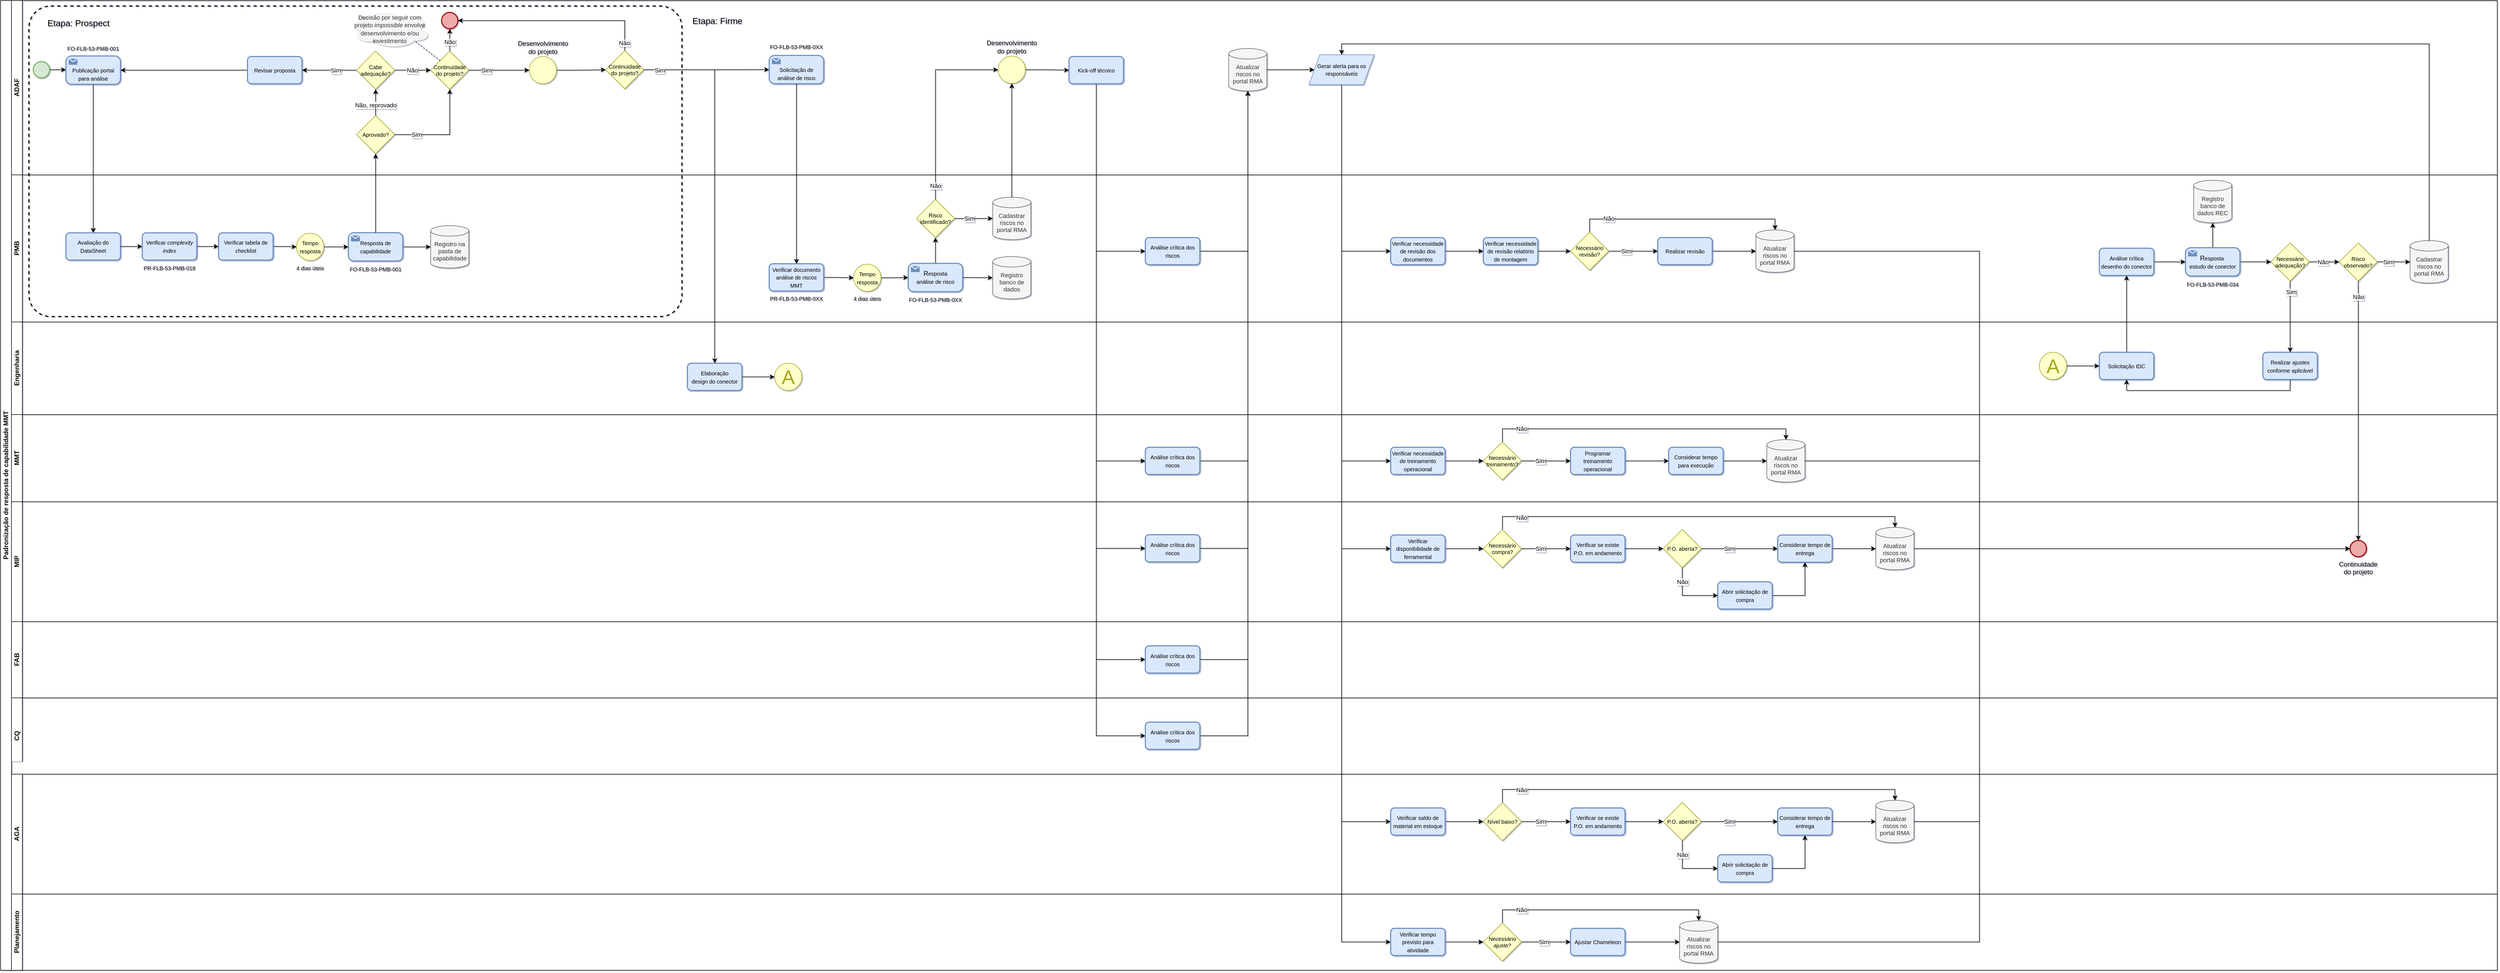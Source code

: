 <mxfile version="21.2.1" type="github">
  <diagram id="IMoWFRzWkRb1YAJqIgc9" name="Page-1">
    <mxGraphModel dx="1609" dy="729" grid="1" gridSize="10" guides="1" tooltips="1" connect="1" arrows="1" fold="1" page="1" pageScale="1" pageWidth="1920" pageHeight="1200" math="0" shadow="1">
      <root>
        <mxCell id="0" />
        <mxCell id="1" parent="0" />
        <mxCell id="REOEvnUnP1cKmhOiyPTP-1" value="&lt;font style=&quot;font-size: 12px;&quot;&gt;Padronização de resposta de capabilidade MMT&lt;/font&gt;" style="swimlane;childLayout=stackLayout;resizeParent=1;resizeParentMax=0;horizontal=0;startSize=20;horizontalStack=0;html=1;rounded=0;fontSize=10;" parent="1" vertex="1">
          <mxGeometry x="10" y="10" width="4580" height="1780" as="geometry">
            <mxRectangle x="110" y="90" width="40" height="60" as="alternateBounds" />
          </mxGeometry>
        </mxCell>
        <mxCell id="v3_SV2aUN1-4RCRF9CUd-7" style="edgeStyle=orthogonalEdgeStyle;rounded=0;orthogonalLoop=1;jettySize=auto;html=1;exitX=0.5;exitY=1;exitDx=0;exitDy=0;fontSize=10;entryX=0.5;entryY=0;entryDx=0;entryDy=0;exitPerimeter=0;" parent="REOEvnUnP1cKmhOiyPTP-1" source="BcPstPzpljA3nbRgEFQv-4" target="Oy1cbulnrsk7dN2Pcbd7-12" edge="1">
          <mxGeometry relative="1" as="geometry">
            <mxPoint x="180" y="120" as="targetPoint" />
            <mxPoint x="170" y="152" as="sourcePoint" />
          </mxGeometry>
        </mxCell>
        <mxCell id="7S2bCDqArC1DxhJI_XL0-94" style="edgeStyle=orthogonalEdgeStyle;rounded=0;orthogonalLoop=1;jettySize=auto;html=1;exitX=0.5;exitY=1;exitDx=0;exitDy=0;fontFamily=Helvetica;fontSize=10;fontColor=#000000;entryX=0;entryY=0.5;entryDx=0;entryDy=0;" parent="REOEvnUnP1cKmhOiyPTP-1" source="nKnNB21cNStt8jU2whA4-52" target="XgBZHDR8JV6FvFQxuWRU-4" edge="1">
          <mxGeometry relative="1" as="geometry">
            <mxPoint x="1969" y="125" as="sourcePoint" />
            <mxPoint x="2079" y="382" as="targetPoint" />
          </mxGeometry>
        </mxCell>
        <mxCell id="XgBZHDR8JV6FvFQxuWRU-44" style="edgeStyle=orthogonalEdgeStyle;rounded=0;orthogonalLoop=1;jettySize=auto;html=1;exitX=0.5;exitY=1;exitDx=0;exitDy=0;entryX=0;entryY=0.5;entryDx=0;entryDy=0;fontSize=52;fontColor=#A6A61D;" parent="REOEvnUnP1cKmhOiyPTP-1" source="nKnNB21cNStt8jU2whA4-52" target="XgBZHDR8JV6FvFQxuWRU-8" edge="1">
          <mxGeometry relative="1" as="geometry" />
        </mxCell>
        <mxCell id="XgBZHDR8JV6FvFQxuWRU-45" style="edgeStyle=orthogonalEdgeStyle;rounded=0;orthogonalLoop=1;jettySize=auto;html=1;exitX=0.5;exitY=1;exitDx=0;exitDy=0;entryX=0;entryY=0.5;entryDx=0;entryDy=0;fontSize=52;fontColor=#A6A61D;" parent="REOEvnUnP1cKmhOiyPTP-1" source="nKnNB21cNStt8jU2whA4-52" target="XgBZHDR8JV6FvFQxuWRU-11" edge="1">
          <mxGeometry relative="1" as="geometry" />
        </mxCell>
        <mxCell id="XgBZHDR8JV6FvFQxuWRU-46" style="edgeStyle=orthogonalEdgeStyle;rounded=0;orthogonalLoop=1;jettySize=auto;html=1;exitX=0.5;exitY=1;exitDx=0;exitDy=0;entryX=0;entryY=0.5;entryDx=0;entryDy=0;fontSize=52;fontColor=#A6A61D;" parent="REOEvnUnP1cKmhOiyPTP-1" source="nKnNB21cNStt8jU2whA4-52" target="XgBZHDR8JV6FvFQxuWRU-23" edge="1">
          <mxGeometry relative="1" as="geometry" />
        </mxCell>
        <mxCell id="XgBZHDR8JV6FvFQxuWRU-31" style="edgeStyle=orthogonalEdgeStyle;rounded=0;orthogonalLoop=1;jettySize=auto;html=1;exitX=1;exitY=0.5;exitDx=0;exitDy=0;entryX=0.5;entryY=1;entryDx=0;entryDy=0;fontSize=52;fontColor=#A6A61D;entryPerimeter=0;" parent="REOEvnUnP1cKmhOiyPTP-1" source="XgBZHDR8JV6FvFQxuWRU-4" target="XgBZHDR8JV6FvFQxuWRU-29" edge="1">
          <mxGeometry relative="1" as="geometry">
            <mxPoint x="2353" y="417" as="targetPoint" />
          </mxGeometry>
        </mxCell>
        <mxCell id="XgBZHDR8JV6FvFQxuWRU-33" style="edgeStyle=orthogonalEdgeStyle;rounded=0;orthogonalLoop=1;jettySize=auto;html=1;entryX=0.5;entryY=1;entryDx=0;entryDy=0;fontSize=52;fontColor=#A6A61D;exitX=1;exitY=0.5;exitDx=0;exitDy=0;entryPerimeter=0;" parent="REOEvnUnP1cKmhOiyPTP-1" source="XgBZHDR8JV6FvFQxuWRU-8" target="XgBZHDR8JV6FvFQxuWRU-29" edge="1">
          <mxGeometry relative="1" as="geometry">
            <mxPoint x="2333" y="771" as="sourcePoint" />
            <mxPoint x="2353" y="740.5" as="targetPoint" />
          </mxGeometry>
        </mxCell>
        <mxCell id="XgBZHDR8JV6FvFQxuWRU-38" style="edgeStyle=orthogonalEdgeStyle;rounded=0;orthogonalLoop=1;jettySize=auto;html=1;exitX=1;exitY=0.5;exitDx=0;exitDy=0;entryX=0.5;entryY=1;entryDx=0;entryDy=0;fontSize=52;fontColor=#A6A61D;entryPerimeter=0;" parent="REOEvnUnP1cKmhOiyPTP-1" source="XgBZHDR8JV6FvFQxuWRU-11" target="XgBZHDR8JV6FvFQxuWRU-29" edge="1">
          <mxGeometry relative="1" as="geometry">
            <mxPoint x="2353" y="892" as="sourcePoint" />
            <mxPoint x="2353" y="880" as="targetPoint" />
          </mxGeometry>
        </mxCell>
        <mxCell id="XgBZHDR8JV6FvFQxuWRU-41" style="edgeStyle=orthogonalEdgeStyle;rounded=0;orthogonalLoop=1;jettySize=auto;html=1;exitX=1;exitY=0.5;exitDx=0;exitDy=0;entryX=0.5;entryY=1;entryDx=0;entryDy=0;fontSize=52;fontColor=#A6A61D;entryPerimeter=0;" parent="REOEvnUnP1cKmhOiyPTP-1" source="XgBZHDR8JV6FvFQxuWRU-23" target="XgBZHDR8JV6FvFQxuWRU-29" edge="1">
          <mxGeometry relative="1" as="geometry">
            <mxPoint x="2343" y="1020" as="sourcePoint" />
            <mxPoint x="2353" y="1020" as="targetPoint" />
          </mxGeometry>
        </mxCell>
        <mxCell id="75cfZj7-eQxO16BHJha4-8" style="edgeStyle=orthogonalEdgeStyle;rounded=0;orthogonalLoop=1;jettySize=auto;html=1;exitX=0.5;exitY=1;exitDx=0;exitDy=0;entryX=0;entryY=0.5;entryDx=0;entryDy=0;fontSize=52;fontColor=#A6A61D;" parent="REOEvnUnP1cKmhOiyPTP-1" source="nKnNB21cNStt8jU2whA4-52" target="75cfZj7-eQxO16BHJha4-7" edge="1">
          <mxGeometry relative="1" as="geometry">
            <mxPoint x="1989" y="322" as="sourcePoint" />
            <mxPoint x="2043" y="1191" as="targetPoint" />
          </mxGeometry>
        </mxCell>
        <mxCell id="75cfZj7-eQxO16BHJha4-9" style="edgeStyle=orthogonalEdgeStyle;rounded=0;orthogonalLoop=1;jettySize=auto;html=1;exitX=1;exitY=0.5;exitDx=0;exitDy=0;entryX=0.5;entryY=1;entryDx=0;entryDy=0;fontSize=52;fontColor=#A6A61D;entryPerimeter=0;" parent="REOEvnUnP1cKmhOiyPTP-1" source="75cfZj7-eQxO16BHJha4-7" target="XgBZHDR8JV6FvFQxuWRU-29" edge="1">
          <mxGeometry relative="1" as="geometry">
            <mxPoint x="2269" y="1146" as="sourcePoint" />
            <mxPoint x="2324" y="291" as="targetPoint" />
          </mxGeometry>
        </mxCell>
        <mxCell id="7S2bCDqArC1DxhJI_XL0-19" style="edgeStyle=orthogonalEdgeStyle;rounded=0;orthogonalLoop=1;jettySize=auto;html=1;exitX=0.5;exitY=1;exitDx=0;exitDy=0;entryX=0;entryY=0.5;entryDx=0;entryDy=0;" parent="REOEvnUnP1cKmhOiyPTP-1" source="75cfZj7-eQxO16BHJha4-1" target="7S2bCDqArC1DxhJI_XL0-9" edge="1">
          <mxGeometry relative="1" as="geometry">
            <mxPoint x="2640" y="398" as="sourcePoint" />
          </mxGeometry>
        </mxCell>
        <mxCell id="7S2bCDqArC1DxhJI_XL0-20" style="edgeStyle=orthogonalEdgeStyle;rounded=0;orthogonalLoop=1;jettySize=auto;html=1;exitX=0.5;exitY=1;exitDx=0;exitDy=0;entryX=0;entryY=0.5;entryDx=0;entryDy=0;" parent="REOEvnUnP1cKmhOiyPTP-1" source="75cfZj7-eQxO16BHJha4-1" target="7S2bCDqArC1DxhJI_XL0-10" edge="1">
          <mxGeometry relative="1" as="geometry">
            <mxPoint x="2640" y="398" as="sourcePoint" />
          </mxGeometry>
        </mxCell>
        <mxCell id="7S2bCDqArC1DxhJI_XL0-21" style="edgeStyle=orthogonalEdgeStyle;rounded=0;orthogonalLoop=1;jettySize=auto;html=1;exitX=0.5;exitY=1;exitDx=0;exitDy=0;entryX=0;entryY=0.5;entryDx=0;entryDy=0;" parent="REOEvnUnP1cKmhOiyPTP-1" source="75cfZj7-eQxO16BHJha4-1" target="7S2bCDqArC1DxhJI_XL0-11" edge="1">
          <mxGeometry relative="1" as="geometry">
            <mxPoint x="2640" y="398" as="sourcePoint" />
          </mxGeometry>
        </mxCell>
        <mxCell id="7S2bCDqArC1DxhJI_XL0-22" style="edgeStyle=orthogonalEdgeStyle;rounded=0;orthogonalLoop=1;jettySize=auto;html=1;entryX=0;entryY=0.5;entryDx=0;entryDy=0;exitX=0.5;exitY=1;exitDx=0;exitDy=0;" parent="REOEvnUnP1cKmhOiyPTP-1" source="75cfZj7-eQxO16BHJha4-1" target="7S2bCDqArC1DxhJI_XL0-12" edge="1">
          <mxGeometry relative="1" as="geometry">
            <mxPoint x="2640" y="398" as="sourcePoint" />
          </mxGeometry>
        </mxCell>
        <mxCell id="REOEvnUnP1cKmhOiyPTP-2" value="ADAF" style="swimlane;startSize=20;horizontal=0;html=1;rounded=0;" parent="REOEvnUnP1cKmhOiyPTP-1" vertex="1">
          <mxGeometry x="20" width="4560" height="320" as="geometry">
            <mxRectangle x="20" width="650" height="30" as="alternateBounds" />
          </mxGeometry>
        </mxCell>
        <mxCell id="REOEvnUnP1cKmhOiyPTP-8" style="edgeStyle=orthogonalEdgeStyle;rounded=0;orthogonalLoop=1;jettySize=auto;html=1;exitX=1;exitY=0.5;exitDx=0;exitDy=0;exitPerimeter=0;entryX=0;entryY=0.5;entryDx=0;entryDy=0;entryPerimeter=0;" parent="REOEvnUnP1cKmhOiyPTP-2" source="REOEvnUnP1cKmhOiyPTP-5" target="BcPstPzpljA3nbRgEFQv-4" edge="1">
          <mxGeometry relative="1" as="geometry">
            <mxPoint x="100" y="127" as="targetPoint" />
          </mxGeometry>
        </mxCell>
        <mxCell id="REOEvnUnP1cKmhOiyPTP-5" value="" style="strokeWidth=2;html=1;shape=mxgraph.flowchart.start_2;whiteSpace=wrap;fillColor=#d5e8d4;strokeColor=#82b366;" parent="REOEvnUnP1cKmhOiyPTP-2" vertex="1">
          <mxGeometry x="40" y="112" width="30" height="30" as="geometry" />
        </mxCell>
        <mxCell id="d9HaHP7tqBKfooOxbFVG-17" style="edgeStyle=orthogonalEdgeStyle;rounded=0;orthogonalLoop=1;jettySize=auto;html=1;exitX=0.5;exitY=0;exitDx=0;exitDy=0;entryX=0.5;entryY=1;entryDx=0;entryDy=0;entryPerimeter=0;" parent="REOEvnUnP1cKmhOiyPTP-2" source="7S2bCDqArC1DxhJI_XL0-104" target="7S2bCDqArC1DxhJI_XL0-95" edge="1">
          <mxGeometry relative="1" as="geometry" />
        </mxCell>
        <mxCell id="d9HaHP7tqBKfooOxbFVG-18" value="Não" style="edgeLabel;html=1;align=center;verticalAlign=middle;resizable=0;points=[];" parent="d9HaHP7tqBKfooOxbFVG-17" vertex="1" connectable="0">
          <mxGeometry x="0.249" y="-1" relative="1" as="geometry">
            <mxPoint x="-1" y="8" as="offset" />
          </mxGeometry>
        </mxCell>
        <mxCell id="7S2bCDqArC1DxhJI_XL0-104" value="Continuidade do projeto?" style="rhombus;whiteSpace=wrap;html=1;strokeColor=#a6a61d;fontSize=10;fillColor=#ffffcc;" parent="REOEvnUnP1cKmhOiyPTP-2" vertex="1">
          <mxGeometry x="769" y="92.76" width="70" height="70" as="geometry" />
        </mxCell>
        <mxCell id="7S2bCDqArC1DxhJI_XL0-95" value="" style="strokeWidth=2;html=1;shape=mxgraph.flowchart.start_2;whiteSpace=wrap;fillColor=#eeaaaa;strokeColor=#9f0d0d;" parent="REOEvnUnP1cKmhOiyPTP-2" vertex="1">
          <mxGeometry x="789" y="21.76" width="30" height="30" as="geometry" />
        </mxCell>
        <mxCell id="d9HaHP7tqBKfooOxbFVG-10" style="edgeStyle=orthogonalEdgeStyle;rounded=0;orthogonalLoop=1;jettySize=auto;html=1;exitX=0;exitY=0.5;exitDx=0;exitDy=0;entryX=1;entryY=0.5;entryDx=0;entryDy=0;" parent="REOEvnUnP1cKmhOiyPTP-2" source="d9HaHP7tqBKfooOxbFVG-8" target="d9HaHP7tqBKfooOxbFVG-14" edge="1">
          <mxGeometry relative="1" as="geometry">
            <mxPoint x="539.0" y="127.76" as="targetPoint" />
          </mxGeometry>
        </mxCell>
        <mxCell id="d9HaHP7tqBKfooOxbFVG-11" value="Sim" style="edgeLabel;html=1;align=center;verticalAlign=middle;resizable=0;points=[];" parent="d9HaHP7tqBKfooOxbFVG-10" vertex="1" connectable="0">
          <mxGeometry x="-0.216" y="-1" relative="1" as="geometry">
            <mxPoint x="1" y="1" as="offset" />
          </mxGeometry>
        </mxCell>
        <mxCell id="d9HaHP7tqBKfooOxbFVG-12" style="edgeStyle=orthogonalEdgeStyle;rounded=0;orthogonalLoop=1;jettySize=auto;html=1;exitX=1;exitY=0.5;exitDx=0;exitDy=0;entryX=0;entryY=0.5;entryDx=0;entryDy=0;" parent="REOEvnUnP1cKmhOiyPTP-2" source="d9HaHP7tqBKfooOxbFVG-8" target="7S2bCDqArC1DxhJI_XL0-104" edge="1">
          <mxGeometry relative="1" as="geometry" />
        </mxCell>
        <mxCell id="d9HaHP7tqBKfooOxbFVG-13" value="Não" style="edgeLabel;html=1;align=center;verticalAlign=middle;resizable=0;points=[];" parent="d9HaHP7tqBKfooOxbFVG-12" vertex="1" connectable="0">
          <mxGeometry x="0.183" y="-2" relative="1" as="geometry">
            <mxPoint x="-7" y="-2" as="offset" />
          </mxGeometry>
        </mxCell>
        <mxCell id="d9HaHP7tqBKfooOxbFVG-8" value="Cabe adequação?" style="rhombus;whiteSpace=wrap;html=1;strokeColor=#a6a61d;fontSize=10;fillColor=#ffffcc;" parent="REOEvnUnP1cKmhOiyPTP-2" vertex="1">
          <mxGeometry x="633" y="92.76" width="70" height="70" as="geometry" />
        </mxCell>
        <mxCell id="d9HaHP7tqBKfooOxbFVG-16" style="edgeStyle=orthogonalEdgeStyle;rounded=0;orthogonalLoop=1;jettySize=auto;html=1;exitX=0;exitY=0.5;exitDx=0;exitDy=0;entryX=1;entryY=0.5;entryDx=0;entryDy=0;entryPerimeter=0;" parent="REOEvnUnP1cKmhOiyPTP-2" source="d9HaHP7tqBKfooOxbFVG-14" target="BcPstPzpljA3nbRgEFQv-4" edge="1">
          <mxGeometry relative="1" as="geometry">
            <mxPoint x="200" y="127" as="targetPoint" />
          </mxGeometry>
        </mxCell>
        <mxCell id="d9HaHP7tqBKfooOxbFVG-14" value="&lt;span style=&quot;font-size: 10px;&quot;&gt;Revisar proposta&lt;br&gt;&lt;/span&gt;" style="rounded=1;whiteSpace=wrap;html=1;absoluteArcSize=1;arcSize=14;strokeWidth=2;fillColor=#dae8fc;strokeColor=#6c8ebf;" parent="REOEvnUnP1cKmhOiyPTP-2" vertex="1">
          <mxGeometry x="433" y="102.76" width="100" height="50" as="geometry" />
        </mxCell>
        <mxCell id="d9HaHP7tqBKfooOxbFVG-19" value="&lt;font style=&quot;font-size: 11px;&quot;&gt;Decisão por seguir com projeto &lt;i&gt;impossible &lt;/i&gt;envolve desenvolvimento e/ou investimento&lt;/font&gt;" style="ellipse;shape=cloud;whiteSpace=wrap;html=1;fillColor=#f5f5f5;fontColor=#333333;strokeColor=#666666;shadow=0;strokeWidth=0;" parent="REOEvnUnP1cKmhOiyPTP-2" vertex="1">
          <mxGeometry x="619" y="16" width="150" height="72" as="geometry" />
        </mxCell>
        <mxCell id="d9HaHP7tqBKfooOxbFVG-21" value="" style="endArrow=none;dashed=1;html=1;rounded=0;fontSize=11;exitX=0;exitY=0;exitDx=0;exitDy=0;entryX=0.8;entryY=0.8;entryDx=0;entryDy=0;entryPerimeter=0;" parent="REOEvnUnP1cKmhOiyPTP-2" source="7S2bCDqArC1DxhJI_XL0-104" target="d9HaHP7tqBKfooOxbFVG-19" edge="1">
          <mxGeometry width="50" height="50" relative="1" as="geometry">
            <mxPoint x="999" y="241.76" as="sourcePoint" />
            <mxPoint x="1049" y="191.76" as="targetPoint" />
          </mxGeometry>
        </mxCell>
        <mxCell id="nKnNB21cNStt8jU2whA4-52" value="&lt;span style=&quot;font-size: 10px;&quot;&gt;Kick-off técnico&lt;/span&gt;" style="rounded=1;whiteSpace=wrap;html=1;absoluteArcSize=1;arcSize=14;strokeWidth=2;fillColor=#dae8fc;strokeColor=#6c8ebf;" parent="REOEvnUnP1cKmhOiyPTP-2" vertex="1">
          <mxGeometry x="1940" y="102.76" width="100" height="50" as="geometry" />
        </mxCell>
        <mxCell id="75cfZj7-eQxO16BHJha4-2" style="edgeStyle=orthogonalEdgeStyle;rounded=0;orthogonalLoop=1;jettySize=auto;html=1;exitX=1;exitY=0.5;exitDx=0;exitDy=0;exitPerimeter=0;entryX=0;entryY=0.5;entryDx=0;entryDy=0;" parent="REOEvnUnP1cKmhOiyPTP-2" source="XgBZHDR8JV6FvFQxuWRU-29" target="75cfZj7-eQxO16BHJha4-1" edge="1">
          <mxGeometry relative="1" as="geometry" />
        </mxCell>
        <mxCell id="XgBZHDR8JV6FvFQxuWRU-29" value="Atualizar riscos no portal RMA" style="shape=cylinder3;whiteSpace=wrap;html=1;boundedLbl=1;backgroundOutline=1;size=9.667;shadow=0;strokeWidth=1;fontSize=11;fillColor=#f5f5f5;strokeColor=#666666;fontColor=#333333;" parent="REOEvnUnP1cKmhOiyPTP-2" vertex="1">
          <mxGeometry x="2233" y="88" width="70" height="78" as="geometry" />
        </mxCell>
        <mxCell id="75cfZj7-eQxO16BHJha4-1" value="&lt;span style=&quot;font-size: 10px;&quot;&gt;Gerar alerta para os responsáveis&lt;/span&gt;" style="shape=parallelogram;perimeter=parallelogramPerimeter;whiteSpace=wrap;html=1;fixedSize=1;labelBackgroundColor=none;strokeColor=#6C8EBF;strokeWidth=1;fontFamily=Helvetica;fontSize=11;fontColor=#000000;fillColor=#DAE8FC;" parent="REOEvnUnP1cKmhOiyPTP-2" vertex="1">
          <mxGeometry x="2380" y="99.5" width="120" height="55" as="geometry" />
        </mxCell>
        <mxCell id="75cfZj7-eQxO16BHJha4-10" value="&lt;font style=&quot;font-size: 16px;&quot;&gt;Etapa: Firme&lt;/font&gt;" style="text;strokeColor=none;align=center;fillColor=none;html=1;verticalAlign=middle;whiteSpace=wrap;rounded=0;" parent="REOEvnUnP1cKmhOiyPTP-2" vertex="1">
          <mxGeometry x="1240" y="21.76" width="110" height="30" as="geometry" />
        </mxCell>
        <mxCell id="75cfZj7-eQxO16BHJha4-13" style="edgeStyle=orthogonalEdgeStyle;rounded=0;orthogonalLoop=1;jettySize=auto;html=1;exitX=0.5;exitY=0;exitDx=0;exitDy=0;entryX=1;entryY=0.5;entryDx=0;entryDy=0;entryPerimeter=0;fontSize=16;" parent="REOEvnUnP1cKmhOiyPTP-2" source="75cfZj7-eQxO16BHJha4-11" target="7S2bCDqArC1DxhJI_XL0-95" edge="1">
          <mxGeometry relative="1" as="geometry" />
        </mxCell>
        <mxCell id="75cfZj7-eQxO16BHJha4-16" value="Não" style="edgeLabel;html=1;align=center;verticalAlign=middle;resizable=0;points=[];fontSize=11;" parent="75cfZj7-eQxO16BHJha4-13" vertex="1" connectable="0">
          <mxGeometry x="-0.919" y="1" relative="1" as="geometry">
            <mxPoint as="offset" />
          </mxGeometry>
        </mxCell>
        <mxCell id="75cfZj7-eQxO16BHJha4-14" style="edgeStyle=orthogonalEdgeStyle;rounded=0;orthogonalLoop=1;jettySize=auto;html=1;exitX=1;exitY=0.5;exitDx=0;exitDy=0;entryX=0;entryY=0.5;entryDx=0;entryDy=0;fontSize=16;entryPerimeter=0;" parent="REOEvnUnP1cKmhOiyPTP-2" source="75cfZj7-eQxO16BHJha4-11" target="BcPstPzpljA3nbRgEFQv-5" edge="1">
          <mxGeometry relative="1" as="geometry">
            <mxPoint x="1390" y="127.76" as="targetPoint" />
          </mxGeometry>
        </mxCell>
        <mxCell id="75cfZj7-eQxO16BHJha4-11" value="Continuidade do projeto?" style="rhombus;whiteSpace=wrap;html=1;strokeColor=#a6a61d;fontSize=10;fillColor=#ffffcc;" parent="REOEvnUnP1cKmhOiyPTP-2" vertex="1">
          <mxGeometry x="1090" y="92" width="70" height="70" as="geometry" />
        </mxCell>
        <mxCell id="nKnNB21cNStt8jU2whA4-50" style="edgeStyle=orthogonalEdgeStyle;rounded=0;orthogonalLoop=1;jettySize=auto;html=1;exitX=1;exitY=0.5;exitDx=0;exitDy=0;entryX=0;entryY=0.5;entryDx=0;entryDy=0;fontSize=16;" parent="REOEvnUnP1cKmhOiyPTP-2" source="s65Mroft3krtSxNpBgLN-6" target="75cfZj7-eQxO16BHJha4-11" edge="1">
          <mxGeometry relative="1" as="geometry">
            <mxPoint x="1000" y="127.76" as="sourcePoint" />
          </mxGeometry>
        </mxCell>
        <mxCell id="7S2bCDqArC1DxhJI_XL0-88" style="edgeStyle=orthogonalEdgeStyle;rounded=0;orthogonalLoop=1;jettySize=auto;html=1;exitX=1;exitY=0.5;exitDx=0;exitDy=0;fontFamily=Helvetica;fontSize=11;fontColor=#000000;startArrow=none;entryX=0;entryY=0.5;entryDx=0;entryDy=0;" parent="REOEvnUnP1cKmhOiyPTP-2" source="7S2bCDqArC1DxhJI_XL0-104" target="s65Mroft3krtSxNpBgLN-6" edge="1">
          <mxGeometry relative="1" as="geometry">
            <mxPoint x="1654" y="150" as="sourcePoint" />
            <mxPoint x="950" y="127.76" as="targetPoint" />
          </mxGeometry>
        </mxCell>
        <mxCell id="7S2bCDqArC1DxhJI_XL0-108" value="Sim" style="edgeLabel;html=1;align=center;verticalAlign=middle;resizable=0;points=[];fontSize=11;fontFamily=Helvetica;fontColor=#000000;" parent="7S2bCDqArC1DxhJI_XL0-88" vertex="1" connectable="0">
          <mxGeometry x="-0.11" y="-4" relative="1" as="geometry">
            <mxPoint x="-18" y="-4" as="offset" />
          </mxGeometry>
        </mxCell>
        <mxCell id="v3_SV2aUN1-4RCRF9CUd-10" value="Aprovado?" style="rhombus;whiteSpace=wrap;html=1;strokeColor=#a6a61d;fontSize=10;fillColor=#ffffcc;" parent="REOEvnUnP1cKmhOiyPTP-2" vertex="1">
          <mxGeometry x="633" y="211" width="70" height="70" as="geometry" />
        </mxCell>
        <mxCell id="7S2bCDqArC1DxhJI_XL0-96" style="edgeStyle=orthogonalEdgeStyle;rounded=0;orthogonalLoop=1;jettySize=auto;html=1;exitX=0.5;exitY=0;exitDx=0;exitDy=0;fontFamily=Helvetica;fontSize=10;fontColor=#000000;entryX=0.5;entryY=1;entryDx=0;entryDy=0;" parent="REOEvnUnP1cKmhOiyPTP-2" source="v3_SV2aUN1-4RCRF9CUd-10" target="d9HaHP7tqBKfooOxbFVG-8" edge="1">
          <mxGeometry relative="1" as="geometry">
            <mxPoint x="838" y="388.73" as="sourcePoint" />
            <mxPoint x="719" y="183.76" as="targetPoint" />
          </mxGeometry>
        </mxCell>
        <mxCell id="7S2bCDqArC1DxhJI_XL0-97" value="&lt;span style=&quot;font-size: 11px;&quot;&gt;Não, reprovado&lt;/span&gt;" style="edgeLabel;html=1;align=center;verticalAlign=middle;resizable=0;points=[];fontSize=10;fontFamily=Helvetica;fontColor=#000000;" parent="7S2bCDqArC1DxhJI_XL0-96" vertex="1" connectable="0">
          <mxGeometry x="0.13" relative="1" as="geometry">
            <mxPoint y="8" as="offset" />
          </mxGeometry>
        </mxCell>
        <mxCell id="7S2bCDqArC1DxhJI_XL0-83" style="edgeStyle=orthogonalEdgeStyle;rounded=0;orthogonalLoop=1;jettySize=auto;html=1;exitX=1;exitY=0.5;exitDx=0;exitDy=0;fontFamily=Helvetica;fontSize=11;fontColor=#000000;entryX=0.5;entryY=1;entryDx=0;entryDy=0;" parent="REOEvnUnP1cKmhOiyPTP-2" source="v3_SV2aUN1-4RCRF9CUd-10" target="7S2bCDqArC1DxhJI_XL0-104" edge="1">
          <mxGeometry relative="1" as="geometry">
            <mxPoint x="730" y="201" as="targetPoint" />
          </mxGeometry>
        </mxCell>
        <mxCell id="d9HaHP7tqBKfooOxbFVG-7" value="Sim" style="edgeLabel;html=1;align=center;verticalAlign=middle;resizable=0;points=[];" parent="7S2bCDqArC1DxhJI_XL0-83" vertex="1" connectable="0">
          <mxGeometry x="-0.175" y="-1" relative="1" as="geometry">
            <mxPoint x="-36" y="-1" as="offset" />
          </mxGeometry>
        </mxCell>
        <mxCell id="aexLbSk2Bx6_30zfnnaJ-69" style="edgeStyle=orthogonalEdgeStyle;rounded=0;orthogonalLoop=1;jettySize=auto;html=1;exitX=1;exitY=0.5;exitDx=0;exitDy=0;entryX=0;entryY=0.5;entryDx=0;entryDy=0;" parent="REOEvnUnP1cKmhOiyPTP-2" source="s65Mroft3krtSxNpBgLN-5" target="nKnNB21cNStt8jU2whA4-52" edge="1">
          <mxGeometry relative="1" as="geometry">
            <mxPoint x="1860.0" y="127.76" as="sourcePoint" />
          </mxGeometry>
        </mxCell>
        <mxCell id="s65Mroft3krtSxNpBgLN-5" value="Desenvolvimento do projeto" style="ellipse;whiteSpace=wrap;html=1;aspect=fixed;fillColor=#FFFFCC;strokeColor=#A6A61D;labelPosition=center;verticalLabelPosition=top;align=center;verticalAlign=bottom;" parent="REOEvnUnP1cKmhOiyPTP-2" vertex="1">
          <mxGeometry x="1810" y="102" width="50" height="50" as="geometry" />
        </mxCell>
        <mxCell id="s65Mroft3krtSxNpBgLN-6" value="Desenvolvimento do projeto" style="ellipse;whiteSpace=wrap;html=1;aspect=fixed;fillColor=#FFFFCC;strokeColor=#A6A61D;labelPosition=center;verticalLabelPosition=top;align=center;verticalAlign=bottom;" parent="REOEvnUnP1cKmhOiyPTP-2" vertex="1">
          <mxGeometry x="950" y="102.76" width="50" height="50" as="geometry" />
        </mxCell>
        <mxCell id="BcPstPzpljA3nbRgEFQv-4" value="&lt;span style=&quot;font-size: 10px;&quot;&gt;&lt;br&gt;Publicação portal para análise&lt;/span&gt;" style="points=[[0.25,0,0],[0.5,0,0],[0.75,0,0],[1,0.25,0],[1,0.5,0],[1,0.75,0],[0.75,1,0],[0.5,1,0],[0.25,1,0],[0,0.75,0],[0,0.5,0],[0,0.25,0]];shape=mxgraph.bpmn.task;whiteSpace=wrap;rectStyle=rounded;size=10;html=1;taskMarker=send;fillColor=#dae8fc;strokeColor=#6c8ebf;strokeWidth=2;" parent="REOEvnUnP1cKmhOiyPTP-2" vertex="1">
          <mxGeometry x="100" y="101.76" width="100" height="52" as="geometry" />
        </mxCell>
        <mxCell id="BcPstPzpljA3nbRgEFQv-5" value="&lt;font style=&quot;font-size: 10px;&quot;&gt;&lt;br&gt;Solicitação de &lt;br&gt;análise de risco&lt;/font&gt;" style="points=[[0.25,0,0],[0.5,0,0],[0.75,0,0],[1,0.25,0],[1,0.5,0],[1,0.75,0],[0.75,1,0],[0.5,1,0],[0.25,1,0],[0,0.75,0],[0,0.5,0],[0,0.25,0]];shape=mxgraph.bpmn.task;whiteSpace=wrap;rectStyle=rounded;size=10;html=1;taskMarker=send;fillColor=#dae8fc;strokeColor=#6c8ebf;strokeWidth=2;" parent="REOEvnUnP1cKmhOiyPTP-2" vertex="1">
          <mxGeometry x="1390" y="100.76" width="100" height="52" as="geometry" />
        </mxCell>
        <mxCell id="aCZoVKvc9f58stk8HKR9-1" value="FO-FLB-53-PMB-0XX" style="text;html=1;strokeColor=none;fillColor=none;align=center;verticalAlign=middle;whiteSpace=wrap;rounded=0;fontSize=10;" parent="REOEvnUnP1cKmhOiyPTP-2" vertex="1">
          <mxGeometry x="1390" y="69.5" width="100" height="30" as="geometry" />
        </mxCell>
        <mxCell id="cnDX9IuGJukY4ozPY86--1" value="FO-FLB-53-PMB-001" style="text;html=1;strokeColor=none;fillColor=none;align=center;verticalAlign=middle;whiteSpace=wrap;rounded=0;fontSize=10;" vertex="1" parent="REOEvnUnP1cKmhOiyPTP-2">
          <mxGeometry x="100" y="72.76" width="100" height="30" as="geometry" />
        </mxCell>
        <mxCell id="d9HaHP7tqBKfooOxbFVG-151" style="edgeStyle=orthogonalEdgeStyle;rounded=0;orthogonalLoop=1;jettySize=auto;html=1;exitX=0.5;exitY=0;exitDx=0;exitDy=0;entryX=0.5;entryY=1;entryDx=0;entryDy=0;fontSize=11;" parent="REOEvnUnP1cKmhOiyPTP-1" source="d9HaHP7tqBKfooOxbFVG-149" target="d9HaHP7tqBKfooOxbFVG-27" edge="1">
          <mxGeometry relative="1" as="geometry" />
        </mxCell>
        <mxCell id="75cfZj7-eQxO16BHJha4-80" style="edgeStyle=orthogonalEdgeStyle;rounded=0;orthogonalLoop=1;jettySize=auto;html=1;exitX=0.5;exitY=1;exitDx=0;exitDy=0;entryX=0.5;entryY=0;entryDx=0;entryDy=0;fontSize=11;fontColor=#000000;" parent="REOEvnUnP1cKmhOiyPTP-1" source="d9HaHP7tqBKfooOxbFVG-160" target="75cfZj7-eQxO16BHJha4-79" edge="1">
          <mxGeometry relative="1" as="geometry" />
        </mxCell>
        <mxCell id="75cfZj7-eQxO16BHJha4-82" value="Sim" style="edgeLabel;html=1;align=center;verticalAlign=middle;resizable=0;points=[];fontSize=11;fontColor=#000000;" parent="75cfZj7-eQxO16BHJha4-80" vertex="1" connectable="0">
          <mxGeometry x="-0.692" y="2" relative="1" as="geometry">
            <mxPoint as="offset" />
          </mxGeometry>
        </mxCell>
        <mxCell id="REOEvnUnP1cKmhOiyPTP-3" value="PMB" style="swimlane;startSize=20;horizontal=0;html=1;rounded=0;" parent="REOEvnUnP1cKmhOiyPTP-1" vertex="1">
          <mxGeometry x="20" y="320" width="4560" height="270" as="geometry">
            <mxRectangle x="20" y="80" width="880" height="30" as="alternateBounds" />
          </mxGeometry>
        </mxCell>
        <mxCell id="nKnNB21cNStt8jU2whA4-45" value="Etapa: Prospect" style="rounded=1;whiteSpace=wrap;html=1;dashed=1;strokeWidth=2;fillColor=none;arcSize=7;expand=1;editable=1;movable=0;resizable=1;rotatable=1;deletable=1;connectable=1;comic=0;enumerate=0;treeMoving=0;treeFolding=0;movableLabel=1;fontSize=16;" parent="REOEvnUnP1cKmhOiyPTP-3" vertex="1">
          <mxGeometry x="32" y="-310" width="1198" height="570" as="geometry">
            <mxPoint x="-508" y="-254" as="offset" />
          </mxGeometry>
        </mxCell>
        <mxCell id="Oy1cbulnrsk7dN2Pcbd7-7" style="edgeStyle=orthogonalEdgeStyle;rounded=0;orthogonalLoop=1;jettySize=auto;html=1;exitX=1;exitY=0.5;exitDx=0;exitDy=0;entryX=0;entryY=0.5;entryDx=0;entryDy=0;" parent="REOEvnUnP1cKmhOiyPTP-3" source="7S2bCDqArC1DxhJI_XL0-13" target="7S2bCDqArC1DxhJI_XL0-14" edge="1">
          <mxGeometry relative="1" as="geometry">
            <mxPoint x="2851" y="121.0" as="sourcePoint" />
            <mxPoint x="2922" y="121.0" as="targetPoint" />
          </mxGeometry>
        </mxCell>
        <mxCell id="7S2bCDqArC1DxhJI_XL0-102" style="edgeStyle=orthogonalEdgeStyle;rounded=0;orthogonalLoop=1;jettySize=auto;html=1;exitX=1;exitY=0.5;exitDx=0;exitDy=0;entryX=0;entryY=0.5;entryDx=0;entryDy=0;fontFamily=Helvetica;fontSize=11;fontColor=#000000;startArrow=none;" parent="REOEvnUnP1cKmhOiyPTP-3" source="d9HaHP7tqBKfooOxbFVG-1" target="v3_SV2aUN1-4RCRF9CUd-1" edge="1">
          <mxGeometry relative="1" as="geometry">
            <mxPoint x="560" y="131.36" as="targetPoint" />
          </mxGeometry>
        </mxCell>
        <mxCell id="d9HaHP7tqBKfooOxbFVG-5" value="" style="edgeStyle=orthogonalEdgeStyle;rounded=0;orthogonalLoop=1;jettySize=auto;html=1;" parent="REOEvnUnP1cKmhOiyPTP-3" source="Oy1cbulnrsk7dN2Pcbd7-8" target="d9HaHP7tqBKfooOxbFVG-1" edge="1">
          <mxGeometry relative="1" as="geometry" />
        </mxCell>
        <mxCell id="Oy1cbulnrsk7dN2Pcbd7-8" value="&lt;font style=&quot;font-size: 10px;&quot;&gt;Verificar &lt;i&gt;complexity index&lt;/i&gt;&lt;/font&gt;" style="rounded=1;whiteSpace=wrap;html=1;absoluteArcSize=1;arcSize=14;strokeWidth=2;fillColor=#dae8fc;strokeColor=#6c8ebf;" parent="REOEvnUnP1cKmhOiyPTP-3" vertex="1">
          <mxGeometry x="240" y="106.36" width="100" height="50" as="geometry" />
        </mxCell>
        <mxCell id="Oy1cbulnrsk7dN2Pcbd7-12" value="&lt;span style=&quot;font-size: 10px;&quot;&gt;Avaliação do DataSheet&lt;/span&gt;" style="rounded=1;whiteSpace=wrap;html=1;absoluteArcSize=1;arcSize=14;strokeWidth=2;fillColor=#dae8fc;strokeColor=#6c8ebf;" parent="REOEvnUnP1cKmhOiyPTP-3" vertex="1">
          <mxGeometry x="100" y="106.36" width="100" height="50" as="geometry" />
        </mxCell>
        <mxCell id="Oy1cbulnrsk7dN2Pcbd7-19" style="edgeStyle=orthogonalEdgeStyle;rounded=0;orthogonalLoop=1;jettySize=auto;html=1;exitX=1;exitY=0.5;exitDx=0;exitDy=0;entryX=0;entryY=0.5;entryDx=0;entryDy=0;entryPerimeter=0;" parent="REOEvnUnP1cKmhOiyPTP-3" source="v3_SV2aUN1-4RCRF9CUd-1" target="nKnNB21cNStt8jU2whA4-4" edge="1">
          <mxGeometry relative="1" as="geometry">
            <mxPoint x="618" y="132.12" as="targetPoint" />
          </mxGeometry>
        </mxCell>
        <mxCell id="v3_SV2aUN1-4RCRF9CUd-1" value="&lt;font style=&quot;font-size: 10px;&quot;&gt;Tempo resposta&lt;/font&gt;" style="ellipse;whiteSpace=wrap;html=1;aspect=fixed;fillColor=#ffffcc;strokeColor=#a6a61d;" parent="REOEvnUnP1cKmhOiyPTP-3" vertex="1">
          <mxGeometry x="523" y="107.12" width="50" height="50" as="geometry" />
        </mxCell>
        <mxCell id="d9HaHP7tqBKfooOxbFVG-26" style="edgeStyle=orthogonalEdgeStyle;rounded=0;orthogonalLoop=1;jettySize=auto;html=1;exitX=1;exitY=0.5;exitDx=0;exitDy=0;entryX=0;entryY=0.5;entryDx=0;entryDy=0;entryPerimeter=0;fontSize=11;exitPerimeter=0;" parent="REOEvnUnP1cKmhOiyPTP-3" source="nKnNB21cNStt8jU2whA4-4" target="d9HaHP7tqBKfooOxbFVG-25" edge="1">
          <mxGeometry relative="1" as="geometry">
            <mxPoint x="718" y="132.12" as="sourcePoint" />
          </mxGeometry>
        </mxCell>
        <mxCell id="Oy1cbulnrsk7dN2Pcbd7-26" value="PR-FLB-53-PMB-018" style="text;html=1;strokeColor=none;fillColor=none;align=center;verticalAlign=middle;whiteSpace=wrap;rounded=0;fontSize=10;" parent="REOEvnUnP1cKmhOiyPTP-3" vertex="1">
          <mxGeometry x="240" y="156.36" width="100" height="30" as="geometry" />
        </mxCell>
        <mxCell id="Oy1cbulnrsk7dN2Pcbd7-2" value="4 dias úteis" style="text;html=1;strokeColor=none;fillColor=none;align=center;verticalAlign=middle;whiteSpace=wrap;rounded=0;fontSize=10;" parent="REOEvnUnP1cKmhOiyPTP-3" vertex="1">
          <mxGeometry x="518" y="155.65" width="60" height="30" as="geometry" />
        </mxCell>
        <mxCell id="Oy1cbulnrsk7dN2Pcbd7-16" value="FO-FLB-53-PMB-001" style="text;html=1;strokeColor=none;fillColor=none;align=center;verticalAlign=middle;whiteSpace=wrap;rounded=0;fontSize=10;" parent="REOEvnUnP1cKmhOiyPTP-3" vertex="1">
          <mxGeometry x="618" y="157.62" width="100" height="30" as="geometry" />
        </mxCell>
        <mxCell id="7S2bCDqArC1DxhJI_XL0-13" value="&lt;span style=&quot;font-size: 10px;&quot;&gt;Verificar necessidade de revisão dos documentos&lt;/span&gt;" style="rounded=1;whiteSpace=wrap;html=1;absoluteArcSize=1;arcSize=14;strokeWidth=2;fillColor=#dae8fc;strokeColor=#6c8ebf;" parent="REOEvnUnP1cKmhOiyPTP-3" vertex="1">
          <mxGeometry x="2530" y="115.0" width="100" height="50" as="geometry" />
        </mxCell>
        <mxCell id="7S2bCDqArC1DxhJI_XL0-61" style="edgeStyle=orthogonalEdgeStyle;rounded=0;orthogonalLoop=1;jettySize=auto;html=1;exitX=1;exitY=0.5;exitDx=0;exitDy=0;entryX=0;entryY=0.5;entryDx=0;entryDy=0;fontFamily=Helvetica;fontSize=11;fontColor=#000000;" parent="REOEvnUnP1cKmhOiyPTP-3" source="7S2bCDqArC1DxhJI_XL0-14" target="7S2bCDqArC1DxhJI_XL0-59" edge="1">
          <mxGeometry relative="1" as="geometry" />
        </mxCell>
        <mxCell id="7S2bCDqArC1DxhJI_XL0-14" value="&lt;span style=&quot;font-size: 10px;&quot;&gt;Verificar necessidade de revisão relatório de montagem&lt;/span&gt;" style="rounded=1;whiteSpace=wrap;html=1;absoluteArcSize=1;arcSize=14;strokeWidth=2;fillColor=#dae8fc;strokeColor=#6c8ebf;" parent="REOEvnUnP1cKmhOiyPTP-3" vertex="1">
          <mxGeometry x="2700" y="115.0" width="100" height="50" as="geometry" />
        </mxCell>
        <mxCell id="7S2bCDqArC1DxhJI_XL0-62" style="edgeStyle=orthogonalEdgeStyle;rounded=0;orthogonalLoop=1;jettySize=auto;html=1;exitX=1;exitY=0.5;exitDx=0;exitDy=0;entryX=0;entryY=0.5;entryDx=0;entryDy=0;fontFamily=Helvetica;fontSize=11;fontColor=#000000;" parent="REOEvnUnP1cKmhOiyPTP-3" source="7S2bCDqArC1DxhJI_XL0-59" target="7S2bCDqArC1DxhJI_XL0-60" edge="1">
          <mxGeometry relative="1" as="geometry" />
        </mxCell>
        <mxCell id="7S2bCDqArC1DxhJI_XL0-63" value="Sim" style="edgeLabel;html=1;align=center;verticalAlign=middle;resizable=0;points=[];fontSize=11;fontFamily=Helvetica;fontColor=#000000;" parent="7S2bCDqArC1DxhJI_XL0-62" vertex="1" connectable="0">
          <mxGeometry x="-0.293" relative="1" as="geometry">
            <mxPoint as="offset" />
          </mxGeometry>
        </mxCell>
        <mxCell id="s65Mroft3krtSxNpBgLN-48" style="edgeStyle=orthogonalEdgeStyle;rounded=0;orthogonalLoop=1;jettySize=auto;html=1;exitX=0.5;exitY=0;exitDx=0;exitDy=0;entryX=0.5;entryY=0;entryDx=0;entryDy=0;entryPerimeter=0;" parent="REOEvnUnP1cKmhOiyPTP-3" source="7S2bCDqArC1DxhJI_XL0-59" target="s65Mroft3krtSxNpBgLN-46" edge="1">
          <mxGeometry relative="1" as="geometry" />
        </mxCell>
        <mxCell id="s65Mroft3krtSxNpBgLN-49" value="Não" style="edgeLabel;html=1;align=center;verticalAlign=middle;resizable=0;points=[];" parent="s65Mroft3krtSxNpBgLN-48" vertex="1" connectable="0">
          <mxGeometry x="-0.54" relative="1" as="geometry">
            <mxPoint x="-30" y="-1" as="offset" />
          </mxGeometry>
        </mxCell>
        <mxCell id="7S2bCDqArC1DxhJI_XL0-59" value="Necessário revisão?" style="rhombus;whiteSpace=wrap;html=1;strokeColor=#a6a61d;fontSize=10;fillColor=#ffffcc;" parent="REOEvnUnP1cKmhOiyPTP-3" vertex="1">
          <mxGeometry x="2860" y="105.0" width="70" height="70" as="geometry" />
        </mxCell>
        <mxCell id="s65Mroft3krtSxNpBgLN-47" style="edgeStyle=orthogonalEdgeStyle;rounded=0;orthogonalLoop=1;jettySize=auto;html=1;exitX=1;exitY=0.5;exitDx=0;exitDy=0;entryX=0;entryY=0.5;entryDx=0;entryDy=0;entryPerimeter=0;" parent="REOEvnUnP1cKmhOiyPTP-3" source="7S2bCDqArC1DxhJI_XL0-60" target="s65Mroft3krtSxNpBgLN-46" edge="1">
          <mxGeometry relative="1" as="geometry" />
        </mxCell>
        <mxCell id="7S2bCDqArC1DxhJI_XL0-60" value="&lt;span style=&quot;font-size: 10px;&quot;&gt;Realizar revisão&lt;/span&gt;" style="rounded=1;whiteSpace=wrap;html=1;absoluteArcSize=1;arcSize=14;strokeWidth=2;fillColor=#dae8fc;strokeColor=#6c8ebf;" parent="REOEvnUnP1cKmhOiyPTP-3" vertex="1">
          <mxGeometry x="3020" y="115.0" width="100" height="50" as="geometry" />
        </mxCell>
        <mxCell id="7S2bCDqArC1DxhJI_XL0-112" style="edgeStyle=orthogonalEdgeStyle;rounded=0;orthogonalLoop=1;jettySize=auto;html=1;exitX=1;exitY=0.5;exitDx=0;exitDy=0;fontFamily=Helvetica;fontSize=11;fontColor=#000000;startArrow=none;entryX=0;entryY=0.5;entryDx=0;entryDy=0;" parent="REOEvnUnP1cKmhOiyPTP-3" source="d9HaHP7tqBKfooOxbFVG-160" target="75cfZj7-eQxO16BHJha4-84" edge="1">
          <mxGeometry relative="1" as="geometry">
            <mxPoint x="4380" y="183.66" as="targetPoint" />
          </mxGeometry>
        </mxCell>
        <mxCell id="d9HaHP7tqBKfooOxbFVG-163" value="Não" style="edgeLabel;html=1;align=center;verticalAlign=middle;resizable=0;points=[];fontSize=11;" parent="7S2bCDqArC1DxhJI_XL0-112" vertex="1" connectable="0">
          <mxGeometry x="-0.68" y="-2" relative="1" as="geometry">
            <mxPoint x="16" y="-2" as="offset" />
          </mxGeometry>
        </mxCell>
        <mxCell id="Oy1cbulnrsk7dN2Pcbd7-13" style="edgeStyle=orthogonalEdgeStyle;rounded=0;orthogonalLoop=1;jettySize=auto;html=1;exitX=1;exitY=0.5;exitDx=0;exitDy=0;entryX=0;entryY=0.5;entryDx=0;entryDy=0;" parent="REOEvnUnP1cKmhOiyPTP-3" source="Oy1cbulnrsk7dN2Pcbd7-12" target="Oy1cbulnrsk7dN2Pcbd7-8" edge="1">
          <mxGeometry relative="1" as="geometry">
            <mxPoint x="250" y="131.36" as="targetPoint" />
          </mxGeometry>
        </mxCell>
        <mxCell id="d9HaHP7tqBKfooOxbFVG-1" value="&lt;font style=&quot;font-size: 10px;&quot;&gt;Verificar tabela de checklist&lt;/font&gt;" style="rounded=1;whiteSpace=wrap;html=1;absoluteArcSize=1;arcSize=14;strokeWidth=2;fillColor=#dae8fc;strokeColor=#6c8ebf;" parent="REOEvnUnP1cKmhOiyPTP-3" vertex="1">
          <mxGeometry x="380" y="106.39" width="100" height="50" as="geometry" />
        </mxCell>
        <mxCell id="d9HaHP7tqBKfooOxbFVG-25" value="Registro na pasta de capabilidade" style="shape=cylinder3;whiteSpace=wrap;html=1;boundedLbl=1;backgroundOutline=1;size=9.667;shadow=0;strokeWidth=1;fontSize=11;fillColor=#f5f5f5;strokeColor=#666666;fontColor=#333333;" parent="REOEvnUnP1cKmhOiyPTP-3" vertex="1">
          <mxGeometry x="769" y="93.12" width="70" height="78" as="geometry" />
        </mxCell>
        <mxCell id="75cfZj7-eQxO16BHJha4-75" style="edgeStyle=orthogonalEdgeStyle;rounded=0;orthogonalLoop=1;jettySize=auto;html=1;exitX=1;exitY=0.5;exitDx=0;exitDy=0;entryX=0;entryY=0.5;entryDx=0;entryDy=0;entryPerimeter=0;fontSize=11;fontColor=#000000;" parent="REOEvnUnP1cKmhOiyPTP-3" source="d9HaHP7tqBKfooOxbFVG-27" target="s65Mroft3krtSxNpBgLN-1" edge="1">
          <mxGeometry relative="1" as="geometry">
            <mxPoint x="4010" y="159.66" as="targetPoint" />
          </mxGeometry>
        </mxCell>
        <mxCell id="d9HaHP7tqBKfooOxbFVG-27" value="&lt;span style=&quot;font-size: 10px;&quot;&gt;Análise crítica desenho do conector&lt;/span&gt;" style="rounded=1;whiteSpace=wrap;html=1;absoluteArcSize=1;arcSize=14;strokeWidth=2;fillColor=#dae8fc;strokeColor=#6c8ebf;" parent="REOEvnUnP1cKmhOiyPTP-3" vertex="1">
          <mxGeometry x="3830" y="134.66" width="100" height="50" as="geometry" />
        </mxCell>
        <mxCell id="d9HaHP7tqBKfooOxbFVG-160" value="Necessário adequação?" style="rhombus;whiteSpace=wrap;html=1;strokeColor=#a6a61d;fontSize=10;fillColor=#ffffcc;" parent="REOEvnUnP1cKmhOiyPTP-3" vertex="1">
          <mxGeometry x="4145" y="124.66" width="70" height="70" as="geometry" />
        </mxCell>
        <mxCell id="nKnNB21cNStt8jU2whA4-4" value="&lt;span style=&quot;font-size: 10px;&quot;&gt;Resposta de capabilidade&lt;/span&gt;" style="points=[[0.25,0,0],[0.5,0,0],[0.75,0,0],[1,0.25,0],[1,0.5,0],[1,0.75,0],[0.75,1,0],[0.5,1,0],[0.25,1,0],[0,0.75,0],[0,0.5,0],[0,0.25,0]];shape=mxgraph.bpmn.task;whiteSpace=wrap;rectStyle=rounded;size=10;html=1;taskMarker=send;fillColor=#dae8fc;strokeColor=#6c8ebf;strokeWidth=2;" parent="REOEvnUnP1cKmhOiyPTP-3" vertex="1">
          <mxGeometry x="618" y="106.15" width="100" height="52" as="geometry" />
        </mxCell>
        <mxCell id="aexLbSk2Bx6_30zfnnaJ-3" style="edgeStyle=orthogonalEdgeStyle;rounded=0;orthogonalLoop=1;jettySize=auto;html=1;exitX=1;exitY=0.5;exitDx=0;exitDy=0;entryX=0;entryY=0.5;entryDx=0;entryDy=0;" parent="REOEvnUnP1cKmhOiyPTP-3" source="nKnNB21cNStt8jU2whA4-7" target="aexLbSk2Bx6_30zfnnaJ-1" edge="1">
          <mxGeometry relative="1" as="geometry" />
        </mxCell>
        <mxCell id="nKnNB21cNStt8jU2whA4-7" value="&lt;span style=&quot;font-size: 10px;&quot;&gt;Verificar documento análise de riscos MMT&lt;/span&gt;" style="rounded=1;whiteSpace=wrap;html=1;absoluteArcSize=1;arcSize=14;strokeWidth=2;fillColor=#dae8fc;strokeColor=#6c8ebf;" parent="REOEvnUnP1cKmhOiyPTP-3" vertex="1">
          <mxGeometry x="1390" y="163.15" width="100" height="50" as="geometry" />
        </mxCell>
        <mxCell id="XgBZHDR8JV6FvFQxuWRU-4" value="&lt;span style=&quot;font-size: 10px;&quot;&gt;Análise crítica dos riscos&lt;/span&gt;" style="rounded=1;whiteSpace=wrap;html=1;absoluteArcSize=1;arcSize=14;strokeWidth=2;fillColor=#dae8fc;strokeColor=#6c8ebf;" parent="REOEvnUnP1cKmhOiyPTP-3" vertex="1">
          <mxGeometry x="2080" y="115.0" width="100" height="50" as="geometry" />
        </mxCell>
        <mxCell id="75cfZj7-eQxO16BHJha4-83" value="Cadastrar riscos no portal RMA" style="shape=cylinder3;whiteSpace=wrap;html=1;boundedLbl=1;backgroundOutline=1;size=9.667;shadow=0;strokeWidth=1;fontSize=11;fillColor=#f5f5f5;strokeColor=#666666;fontColor=#333333;" parent="REOEvnUnP1cKmhOiyPTP-3" vertex="1">
          <mxGeometry x="4400" y="120.66" width="70" height="78" as="geometry" />
        </mxCell>
        <mxCell id="75cfZj7-eQxO16BHJha4-85" style="edgeStyle=orthogonalEdgeStyle;rounded=0;orthogonalLoop=1;jettySize=auto;html=1;exitX=1;exitY=0.5;exitDx=0;exitDy=0;entryX=0;entryY=0.5;entryDx=0;entryDy=0;entryPerimeter=0;fontSize=11;fontColor=#000000;" parent="REOEvnUnP1cKmhOiyPTP-3" source="75cfZj7-eQxO16BHJha4-84" target="75cfZj7-eQxO16BHJha4-83" edge="1">
          <mxGeometry relative="1" as="geometry" />
        </mxCell>
        <mxCell id="75cfZj7-eQxO16BHJha4-86" value="Sim" style="edgeLabel;html=1;align=center;verticalAlign=middle;resizable=0;points=[];fontSize=11;fontColor=#000000;" parent="75cfZj7-eQxO16BHJha4-85" vertex="1" connectable="0">
          <mxGeometry x="0.229" y="-3" relative="1" as="geometry">
            <mxPoint x="-17" y="-3" as="offset" />
          </mxGeometry>
        </mxCell>
        <mxCell id="75cfZj7-eQxO16BHJha4-84" value="Risco observado?" style="rhombus;whiteSpace=wrap;html=1;strokeColor=#a6a61d;fontSize=10;fillColor=#ffffcc;" parent="REOEvnUnP1cKmhOiyPTP-3" vertex="1">
          <mxGeometry x="4270" y="124.66" width="70" height="70" as="geometry" />
        </mxCell>
        <mxCell id="Wg8mZ3Y4Zicfu8KM_0Pd-1" value="PR-FLB-53-PMB-0XX" style="text;html=1;strokeColor=none;fillColor=none;align=center;verticalAlign=middle;whiteSpace=wrap;rounded=0;fontSize=10;" parent="REOEvnUnP1cKmhOiyPTP-3" vertex="1">
          <mxGeometry x="1390" y="211.65" width="100" height="30" as="geometry" />
        </mxCell>
        <mxCell id="aexLbSk2Bx6_30zfnnaJ-4" style="edgeStyle=orthogonalEdgeStyle;rounded=0;orthogonalLoop=1;jettySize=auto;html=1;exitX=1;exitY=0.5;exitDx=0;exitDy=0;entryX=0;entryY=0.5;entryDx=0;entryDy=0;entryPerimeter=0;" parent="REOEvnUnP1cKmhOiyPTP-3" source="aexLbSk2Bx6_30zfnnaJ-1" target="aexLbSk2Bx6_30zfnnaJ-6" edge="1">
          <mxGeometry relative="1" as="geometry">
            <mxPoint x="1660" y="221" as="targetPoint" />
          </mxGeometry>
        </mxCell>
        <mxCell id="aexLbSk2Bx6_30zfnnaJ-1" value="&lt;font style=&quot;font-size: 10px;&quot;&gt;Tempo resposta&lt;/font&gt;" style="ellipse;whiteSpace=wrap;html=1;aspect=fixed;fillColor=#ffffcc;strokeColor=#a6a61d;" parent="REOEvnUnP1cKmhOiyPTP-3" vertex="1">
          <mxGeometry x="1545" y="163.83" width="50" height="50" as="geometry" />
        </mxCell>
        <mxCell id="aexLbSk2Bx6_30zfnnaJ-2" value="4 dias úteis" style="text;html=1;strokeColor=none;fillColor=none;align=center;verticalAlign=middle;whiteSpace=wrap;rounded=0;fontSize=10;" parent="REOEvnUnP1cKmhOiyPTP-3" vertex="1">
          <mxGeometry x="1540" y="212.36" width="60" height="30" as="geometry" />
        </mxCell>
        <mxCell id="aexLbSk2Bx6_30zfnnaJ-10" style="edgeStyle=orthogonalEdgeStyle;rounded=0;orthogonalLoop=1;jettySize=auto;html=1;exitX=0.5;exitY=0;exitDx=0;exitDy=0;exitPerimeter=0;entryX=0.5;entryY=1;entryDx=0;entryDy=0;" parent="REOEvnUnP1cKmhOiyPTP-3" source="aexLbSk2Bx6_30zfnnaJ-6" target="aexLbSk2Bx6_30zfnnaJ-8" edge="1">
          <mxGeometry relative="1" as="geometry" />
        </mxCell>
        <mxCell id="aexLbSk2Bx6_30zfnnaJ-6" value="R&lt;span style=&quot;border-color: var(--border-color); font-size: 10px;&quot;&gt;esposta&lt;/span&gt;&lt;br style=&quot;border-color: var(--border-color); font-size: 10px;&quot;&gt;&lt;span style=&quot;border-color: var(--border-color); font-size: 10px;&quot;&gt;análise de risco&lt;/span&gt;" style="points=[[0.25,0,0],[0.5,0,0],[0.75,0,0],[1,0.25,0],[1,0.5,0],[1,0.75,0],[0.75,1,0],[0.5,1,0],[0.25,1,0],[0,0.75,0],[0,0.5,0],[0,0.25,0]];shape=mxgraph.bpmn.task;whiteSpace=wrap;rectStyle=rounded;size=10;html=1;taskMarker=send;fillColor=#dae8fc;strokeColor=#6c8ebf;strokeWidth=2;" parent="REOEvnUnP1cKmhOiyPTP-3" vertex="1">
          <mxGeometry x="1645" y="162.39" width="100" height="52" as="geometry" />
        </mxCell>
        <mxCell id="aexLbSk2Bx6_30zfnnaJ-11" style="edgeStyle=orthogonalEdgeStyle;rounded=0;orthogonalLoop=1;jettySize=auto;html=1;exitX=1;exitY=0.5;exitDx=0;exitDy=0;entryX=0;entryY=0.5;entryDx=0;entryDy=0;entryPerimeter=0;" parent="REOEvnUnP1cKmhOiyPTP-3" source="aexLbSk2Bx6_30zfnnaJ-8" target="aexLbSk2Bx6_30zfnnaJ-9" edge="1">
          <mxGeometry relative="1" as="geometry" />
        </mxCell>
        <mxCell id="aexLbSk2Bx6_30zfnnaJ-13" value="Sim" style="edgeLabel;html=1;align=center;verticalAlign=middle;resizable=0;points=[];" parent="aexLbSk2Bx6_30zfnnaJ-11" vertex="1" connectable="0">
          <mxGeometry x="-0.314" y="-3" relative="1" as="geometry">
            <mxPoint x="3" y="-3" as="offset" />
          </mxGeometry>
        </mxCell>
        <mxCell id="aexLbSk2Bx6_30zfnnaJ-8" value="Risco identificado?" style="rhombus;whiteSpace=wrap;html=1;strokeColor=#a6a61d;fontSize=10;fillColor=#ffffcc;" parent="REOEvnUnP1cKmhOiyPTP-3" vertex="1">
          <mxGeometry x="1660" y="45" width="70" height="70" as="geometry" />
        </mxCell>
        <mxCell id="aexLbSk2Bx6_30zfnnaJ-9" value="Cadastrar riscos no portal RMA" style="shape=cylinder3;whiteSpace=wrap;html=1;boundedLbl=1;backgroundOutline=1;size=9.667;shadow=0;strokeWidth=1;fontSize=11;fillColor=#f5f5f5;strokeColor=#666666;fontColor=#333333;" parent="REOEvnUnP1cKmhOiyPTP-3" vertex="1">
          <mxGeometry x="1800" y="41" width="70" height="78" as="geometry" />
        </mxCell>
        <mxCell id="s65Mroft3krtSxNpBgLN-3" style="edgeStyle=orthogonalEdgeStyle;rounded=0;orthogonalLoop=1;jettySize=auto;html=1;exitX=1;exitY=0.5;exitDx=0;exitDy=0;exitPerimeter=0;entryX=0;entryY=0.5;entryDx=0;entryDy=0;" parent="REOEvnUnP1cKmhOiyPTP-3" source="s65Mroft3krtSxNpBgLN-1" target="d9HaHP7tqBKfooOxbFVG-160" edge="1">
          <mxGeometry relative="1" as="geometry" />
        </mxCell>
        <mxCell id="BcPstPzpljA3nbRgEFQv-2" style="edgeStyle=orthogonalEdgeStyle;rounded=0;orthogonalLoop=1;jettySize=auto;html=1;exitX=0.5;exitY=0;exitDx=0;exitDy=0;exitPerimeter=0;entryX=0.5;entryY=1;entryDx=0;entryDy=0;entryPerimeter=0;" parent="REOEvnUnP1cKmhOiyPTP-3" source="s65Mroft3krtSxNpBgLN-1" target="BcPstPzpljA3nbRgEFQv-1" edge="1">
          <mxGeometry relative="1" as="geometry" />
        </mxCell>
        <mxCell id="s65Mroft3krtSxNpBgLN-1" value="R&lt;span style=&quot;border-color: var(--border-color); font-size: 10px;&quot;&gt;esposta&amp;nbsp;&lt;br&gt;&lt;/span&gt;&lt;span style=&quot;border-color: var(--border-color); font-size: 10px;&quot;&gt;estudo de conector&lt;/span&gt;" style="points=[[0.25,0,0],[0.5,0,0],[0.75,0,0],[1,0.25,0],[1,0.5,0],[1,0.75,0],[0.75,1,0],[0.5,1,0],[0.25,1,0],[0,0.75,0],[0,0.5,0],[0,0.25,0]];shape=mxgraph.bpmn.task;whiteSpace=wrap;rectStyle=rounded;size=10;html=1;taskMarker=send;fillColor=#dae8fc;strokeColor=#6c8ebf;strokeWidth=2;" parent="REOEvnUnP1cKmhOiyPTP-3" vertex="1">
          <mxGeometry x="3988" y="133.66" width="100" height="52" as="geometry" />
        </mxCell>
        <mxCell id="s65Mroft3krtSxNpBgLN-2" value="FO-FLB-53-PMB-034" style="text;html=1;strokeColor=none;fillColor=none;align=center;verticalAlign=middle;whiteSpace=wrap;rounded=0;fontSize=10;" parent="REOEvnUnP1cKmhOiyPTP-3" vertex="1">
          <mxGeometry x="3988" y="185.66" width="100" height="30" as="geometry" />
        </mxCell>
        <mxCell id="s65Mroft3krtSxNpBgLN-46" value="Atualizar riscos no portal RMA" style="shape=cylinder3;whiteSpace=wrap;html=1;boundedLbl=1;backgroundOutline=1;size=9.667;shadow=0;strokeWidth=1;fontSize=11;fillColor=#f5f5f5;strokeColor=#666666;fontColor=#333333;" parent="REOEvnUnP1cKmhOiyPTP-3" vertex="1">
          <mxGeometry x="3200" y="101.0" width="70" height="78" as="geometry" />
        </mxCell>
        <mxCell id="BcPstPzpljA3nbRgEFQv-1" value="Registro banco de dados REC" style="shape=cylinder3;whiteSpace=wrap;html=1;boundedLbl=1;backgroundOutline=1;size=9.667;shadow=0;strokeWidth=1;fontSize=11;fillColor=#f5f5f5;strokeColor=#666666;fontColor=#333333;" parent="REOEvnUnP1cKmhOiyPTP-3" vertex="1">
          <mxGeometry x="4003" y="10.0" width="70" height="78" as="geometry" />
        </mxCell>
        <mxCell id="gdjgXBFxTTVu0gF5XJmT-7" style="edgeStyle=orthogonalEdgeStyle;rounded=0;orthogonalLoop=1;jettySize=auto;html=1;exitX=1;exitY=0.5;exitDx=0;exitDy=0;exitPerimeter=0;entryX=0;entryY=0.5;entryDx=0;entryDy=0;entryPerimeter=0;" parent="REOEvnUnP1cKmhOiyPTP-3" source="aexLbSk2Bx6_30zfnnaJ-6" target="gdjgXBFxTTVu0gF5XJmT-9" edge="1">
          <mxGeometry relative="1" as="geometry">
            <mxPoint x="1940" y="144" as="sourcePoint" />
          </mxGeometry>
        </mxCell>
        <mxCell id="gdjgXBFxTTVu0gF5XJmT-8" value="FO-FLB-53-PMB-0XX" style="text;html=1;strokeColor=none;fillColor=none;align=center;verticalAlign=middle;whiteSpace=wrap;rounded=0;fontSize=10;" parent="REOEvnUnP1cKmhOiyPTP-3" vertex="1">
          <mxGeometry x="1645" y="214.39" width="100" height="30" as="geometry" />
        </mxCell>
        <mxCell id="gdjgXBFxTTVu0gF5XJmT-9" value="Registro banco de dados" style="shape=cylinder3;whiteSpace=wrap;html=1;boundedLbl=1;backgroundOutline=1;size=9.667;shadow=0;strokeWidth=1;fontSize=11;fillColor=#f5f5f5;strokeColor=#666666;fontColor=#333333;" parent="REOEvnUnP1cKmhOiyPTP-3" vertex="1">
          <mxGeometry x="1800" y="149.83" width="70" height="78" as="geometry" />
        </mxCell>
        <mxCell id="d9HaHP7tqBKfooOxbFVG-146" value="Engenharia" style="swimlane;startSize=20;horizontal=0;html=1;rounded=0;" parent="REOEvnUnP1cKmhOiyPTP-1" vertex="1">
          <mxGeometry x="20" y="590" width="4560" height="170" as="geometry">
            <mxRectangle x="20" y="200" width="880" height="30" as="alternateBounds" />
          </mxGeometry>
        </mxCell>
        <mxCell id="d9HaHP7tqBKfooOxbFVG-149" value="&lt;span style=&quot;font-size: 10px;&quot;&gt;Solicitação IDC&lt;/span&gt;" style="rounded=1;whiteSpace=wrap;html=1;absoluteArcSize=1;arcSize=14;strokeWidth=2;fillColor=#dae8fc;strokeColor=#6c8ebf;" parent="d9HaHP7tqBKfooOxbFVG-146" vertex="1">
          <mxGeometry x="3830" y="55.66" width="100" height="50" as="geometry" />
        </mxCell>
        <mxCell id="75cfZj7-eQxO16BHJha4-23" style="edgeStyle=orthogonalEdgeStyle;rounded=0;orthogonalLoop=1;jettySize=auto;html=1;exitX=1;exitY=0.5;exitDx=0;exitDy=0;entryX=0;entryY=0.5;entryDx=0;entryDy=0;fontSize=11;" parent="d9HaHP7tqBKfooOxbFVG-146" source="75cfZj7-eQxO16BHJha4-18" target="75cfZj7-eQxO16BHJha4-22" edge="1">
          <mxGeometry relative="1" as="geometry" />
        </mxCell>
        <mxCell id="75cfZj7-eQxO16BHJha4-18" value="&lt;span style=&quot;font-size: 10px;&quot;&gt;Elaboração &lt;br&gt;design do conector&lt;/span&gt;" style="rounded=1;whiteSpace=wrap;html=1;absoluteArcSize=1;arcSize=14;strokeWidth=2;fillColor=#dae8fc;strokeColor=#6c8ebf;" parent="d9HaHP7tqBKfooOxbFVG-146" vertex="1">
          <mxGeometry x="1240" y="75.75" width="100" height="50" as="geometry" />
        </mxCell>
        <mxCell id="75cfZj7-eQxO16BHJha4-22" value="&lt;font color=&quot;#a6a61d&quot; style=&quot;font-size: 36px;&quot;&gt;A&lt;/font&gt;" style="ellipse;whiteSpace=wrap;html=1;aspect=fixed;fillColor=#ffffcc;strokeColor=#a6a61d;" parent="d9HaHP7tqBKfooOxbFVG-146" vertex="1">
          <mxGeometry x="1400" y="75.75" width="50" height="50" as="geometry" />
        </mxCell>
        <mxCell id="75cfZj7-eQxO16BHJha4-74" style="edgeStyle=orthogonalEdgeStyle;rounded=0;orthogonalLoop=1;jettySize=auto;html=1;exitX=1;exitY=0.5;exitDx=0;exitDy=0;entryX=0;entryY=0.5;entryDx=0;entryDy=0;fontSize=11;fontColor=#000000;" parent="d9HaHP7tqBKfooOxbFVG-146" source="75cfZj7-eQxO16BHJha4-73" target="d9HaHP7tqBKfooOxbFVG-149" edge="1">
          <mxGeometry relative="1" as="geometry">
            <mxPoint x="3830" y="75.66" as="targetPoint" />
          </mxGeometry>
        </mxCell>
        <mxCell id="75cfZj7-eQxO16BHJha4-73" value="&lt;font color=&quot;#a6a61d&quot; style=&quot;font-size: 36px;&quot;&gt;A&lt;/font&gt;" style="ellipse;whiteSpace=wrap;html=1;aspect=fixed;fillColor=#ffffcc;strokeColor=#a6a61d;" parent="d9HaHP7tqBKfooOxbFVG-146" vertex="1">
          <mxGeometry x="3720" y="55.66" width="50" height="50" as="geometry" />
        </mxCell>
        <mxCell id="s65Mroft3krtSxNpBgLN-4" style="edgeStyle=orthogonalEdgeStyle;rounded=0;orthogonalLoop=1;jettySize=auto;html=1;exitX=0.5;exitY=1;exitDx=0;exitDy=0;entryX=0.5;entryY=1;entryDx=0;entryDy=0;" parent="d9HaHP7tqBKfooOxbFVG-146" source="75cfZj7-eQxO16BHJha4-79" target="d9HaHP7tqBKfooOxbFVG-149" edge="1">
          <mxGeometry relative="1" as="geometry" />
        </mxCell>
        <mxCell id="75cfZj7-eQxO16BHJha4-79" value="&lt;span style=&quot;font-size: 10px;&quot;&gt;Realizar ajustes conforme aplicável&lt;/span&gt;" style="rounded=1;whiteSpace=wrap;html=1;absoluteArcSize=1;arcSize=14;strokeWidth=2;fillColor=#dae8fc;strokeColor=#6c8ebf;" parent="d9HaHP7tqBKfooOxbFVG-146" vertex="1">
          <mxGeometry x="4130" y="55.66" width="100" height="50" as="geometry" />
        </mxCell>
        <mxCell id="REOEvnUnP1cKmhOiyPTP-4" value="MMT" style="swimlane;startSize=20;horizontal=0;html=1;rounded=0;" parent="REOEvnUnP1cKmhOiyPTP-1" vertex="1">
          <mxGeometry x="20" y="760" width="4560" height="160" as="geometry">
            <mxRectangle x="20" y="200" width="880" height="30" as="alternateBounds" />
          </mxGeometry>
        </mxCell>
        <mxCell id="7S2bCDqArC1DxhJI_XL0-52" style="edgeStyle=orthogonalEdgeStyle;rounded=0;orthogonalLoop=1;jettySize=auto;html=1;exitX=1;exitY=0.5;exitDx=0;exitDy=0;entryX=0;entryY=0.5;entryDx=0;entryDy=0;fontFamily=Helvetica;fontSize=11;fontColor=#000000;" parent="REOEvnUnP1cKmhOiyPTP-4" source="7S2bCDqArC1DxhJI_XL0-9" target="7S2bCDqArC1DxhJI_XL0-50" edge="1">
          <mxGeometry relative="1" as="geometry" />
        </mxCell>
        <mxCell id="7S2bCDqArC1DxhJI_XL0-9" value="&lt;span style=&quot;font-size: 10px;&quot;&gt;Verificar necessidade de treinamento operacional&lt;/span&gt;" style="rounded=1;whiteSpace=wrap;html=1;absoluteArcSize=1;arcSize=14;strokeWidth=2;fillColor=#dae8fc;strokeColor=#6c8ebf;" parent="REOEvnUnP1cKmhOiyPTP-4" vertex="1">
          <mxGeometry x="2530" y="60" width="100" height="50" as="geometry" />
        </mxCell>
        <mxCell id="75cfZj7-eQxO16BHJha4-70" style="edgeStyle=orthogonalEdgeStyle;rounded=0;orthogonalLoop=1;jettySize=auto;html=1;exitX=0.5;exitY=0;exitDx=0;exitDy=0;entryX=0.5;entryY=0;entryDx=0;entryDy=0;entryPerimeter=0;fontSize=11;fontColor=#000000;" parent="REOEvnUnP1cKmhOiyPTP-4" source="7S2bCDqArC1DxhJI_XL0-50" target="75cfZj7-eQxO16BHJha4-63" edge="1">
          <mxGeometry relative="1" as="geometry" />
        </mxCell>
        <mxCell id="75cfZj7-eQxO16BHJha4-71" value="Não" style="edgeLabel;html=1;align=center;verticalAlign=middle;resizable=0;points=[];fontSize=11;fontColor=#000000;" parent="75cfZj7-eQxO16BHJha4-70" vertex="1" connectable="0">
          <mxGeometry x="-0.868" relative="1" as="geometry">
            <mxPoint x="22" as="offset" />
          </mxGeometry>
        </mxCell>
        <mxCell id="7S2bCDqArC1DxhJI_XL0-50" value="Necessário treinamento?" style="rhombus;whiteSpace=wrap;html=1;strokeColor=#a6a61d;fontSize=10;fillColor=#ffffcc;" parent="REOEvnUnP1cKmhOiyPTP-4" vertex="1">
          <mxGeometry x="2700" y="50" width="70" height="70" as="geometry" />
        </mxCell>
        <mxCell id="75cfZj7-eQxO16BHJha4-65" style="edgeStyle=orthogonalEdgeStyle;rounded=0;orthogonalLoop=1;jettySize=auto;html=1;exitX=1;exitY=0.5;exitDx=0;exitDy=0;entryX=0;entryY=0.5;entryDx=0;entryDy=0;fontSize=11;fontColor=#000000;" parent="REOEvnUnP1cKmhOiyPTP-4" source="7S2bCDqArC1DxhJI_XL0-51" target="75cfZj7-eQxO16BHJha4-64" edge="1">
          <mxGeometry relative="1" as="geometry" />
        </mxCell>
        <mxCell id="7S2bCDqArC1DxhJI_XL0-51" value="&lt;span style=&quot;font-size: 10px;&quot;&gt;Programar treinamento operacional&lt;/span&gt;" style="rounded=1;whiteSpace=wrap;html=1;absoluteArcSize=1;arcSize=14;strokeWidth=2;fillColor=#dae8fc;strokeColor=#6c8ebf;" parent="REOEvnUnP1cKmhOiyPTP-4" vertex="1">
          <mxGeometry x="2860" y="60" width="100" height="50" as="geometry" />
        </mxCell>
        <mxCell id="7S2bCDqArC1DxhJI_XL0-53" style="edgeStyle=orthogonalEdgeStyle;rounded=0;orthogonalLoop=1;jettySize=auto;html=1;exitX=1;exitY=0.5;exitDx=0;exitDy=0;entryX=0;entryY=0.5;entryDx=0;entryDy=0;fontSize=10;" parent="REOEvnUnP1cKmhOiyPTP-4" source="7S2bCDqArC1DxhJI_XL0-50" target="7S2bCDqArC1DxhJI_XL0-51" edge="1">
          <mxGeometry relative="1" as="geometry">
            <mxPoint x="2982" y="234.5" as="sourcePoint" />
            <mxPoint x="3042" y="506.5" as="targetPoint" />
          </mxGeometry>
        </mxCell>
        <mxCell id="7S2bCDqArC1DxhJI_XL0-54" value="Sim" style="edgeLabel;html=1;align=center;verticalAlign=middle;resizable=0;points=[];" parent="7S2bCDqArC1DxhJI_XL0-53" vertex="1" connectable="0">
          <mxGeometry x="-0.253" y="3" relative="1" as="geometry">
            <mxPoint x="1" y="3" as="offset" />
          </mxGeometry>
        </mxCell>
        <mxCell id="XgBZHDR8JV6FvFQxuWRU-8" value="&lt;span style=&quot;font-size: 10px;&quot;&gt;Análise crítica dos riscos&lt;/span&gt;" style="rounded=1;whiteSpace=wrap;html=1;absoluteArcSize=1;arcSize=14;strokeWidth=2;fillColor=#dae8fc;strokeColor=#6c8ebf;" parent="REOEvnUnP1cKmhOiyPTP-4" vertex="1">
          <mxGeometry x="2080" y="60" width="100" height="50" as="geometry" />
        </mxCell>
        <mxCell id="75cfZj7-eQxO16BHJha4-62" style="edgeStyle=orthogonalEdgeStyle;rounded=0;orthogonalLoop=1;jettySize=auto;html=1;entryX=0;entryY=0.5;entryDx=0;entryDy=0;entryPerimeter=0;fontSize=11;fontColor=#000000;exitX=1;exitY=0.5;exitDx=0;exitDy=0;" parent="REOEvnUnP1cKmhOiyPTP-4" source="75cfZj7-eQxO16BHJha4-64" target="75cfZj7-eQxO16BHJha4-63" edge="1">
          <mxGeometry relative="1" as="geometry">
            <mxPoint x="3230" y="96" as="sourcePoint" />
          </mxGeometry>
        </mxCell>
        <mxCell id="75cfZj7-eQxO16BHJha4-63" value="Atualizar riscos no portal RMA" style="shape=cylinder3;whiteSpace=wrap;html=1;boundedLbl=1;backgroundOutline=1;size=9.667;shadow=0;strokeWidth=1;fontSize=11;fillColor=#f5f5f5;strokeColor=#666666;fontColor=#333333;" parent="REOEvnUnP1cKmhOiyPTP-4" vertex="1">
          <mxGeometry x="3220" y="46" width="70" height="78" as="geometry" />
        </mxCell>
        <mxCell id="75cfZj7-eQxO16BHJha4-64" value="&lt;span style=&quot;font-size: 10px;&quot;&gt;Considerar tempo para execução&lt;/span&gt;" style="rounded=1;whiteSpace=wrap;html=1;absoluteArcSize=1;arcSize=14;strokeWidth=2;fillColor=#dae8fc;strokeColor=#6c8ebf;" parent="REOEvnUnP1cKmhOiyPTP-4" vertex="1">
          <mxGeometry x="3040" y="60" width="100" height="50" as="geometry" />
        </mxCell>
        <mxCell id="3ngB4kAbQusvfdiSP5Xu-5" value="MIP" style="swimlane;startSize=20;horizontal=0;html=1;rounded=0;" parent="REOEvnUnP1cKmhOiyPTP-1" vertex="1">
          <mxGeometry x="20" y="920" width="4560" height="220" as="geometry">
            <mxRectangle x="20" y="330" width="780" height="30" as="alternateBounds" />
          </mxGeometry>
        </mxCell>
        <mxCell id="75cfZj7-eQxO16BHJha4-68" style="edgeStyle=orthogonalEdgeStyle;rounded=0;orthogonalLoop=1;jettySize=auto;html=1;exitX=0.5;exitY=0;exitDx=0;exitDy=0;entryX=0.5;entryY=0;entryDx=0;entryDy=0;entryPerimeter=0;fontSize=11;fontColor=#000000;" parent="3ngB4kAbQusvfdiSP5Xu-5" source="Oy1cbulnrsk7dN2Pcbd7-34" target="75cfZj7-eQxO16BHJha4-25" edge="1">
          <mxGeometry relative="1" as="geometry" />
        </mxCell>
        <mxCell id="75cfZj7-eQxO16BHJha4-69" value="Não" style="edgeLabel;html=1;align=center;verticalAlign=middle;resizable=0;points=[];fontSize=11;fontColor=#000000;" parent="75cfZj7-eQxO16BHJha4-68" vertex="1" connectable="0">
          <mxGeometry x="-0.867" y="-2" relative="1" as="geometry">
            <mxPoint x="8" as="offset" />
          </mxGeometry>
        </mxCell>
        <mxCell id="Oy1cbulnrsk7dN2Pcbd7-34" value="Necessário compra?" style="rhombus;whiteSpace=wrap;html=1;strokeColor=#a6a61d;fontSize=10;fillColor=#ffffcc;" parent="3ngB4kAbQusvfdiSP5Xu-5" vertex="1">
          <mxGeometry x="2700" y="51" width="70" height="70" as="geometry" />
        </mxCell>
        <mxCell id="7S2bCDqArC1DxhJI_XL0-23" style="edgeStyle=orthogonalEdgeStyle;rounded=0;orthogonalLoop=1;jettySize=auto;html=1;exitX=1;exitY=0.5;exitDx=0;exitDy=0;entryX=0;entryY=0.5;entryDx=0;entryDy=0;" parent="3ngB4kAbQusvfdiSP5Xu-5" source="7S2bCDqArC1DxhJI_XL0-10" target="Oy1cbulnrsk7dN2Pcbd7-34" edge="1">
          <mxGeometry relative="1" as="geometry" />
        </mxCell>
        <mxCell id="7S2bCDqArC1DxhJI_XL0-10" value="&lt;span style=&quot;font-size: 10px;&quot;&gt;Verificar disponibilidade de ferramental&lt;/span&gt;" style="rounded=1;whiteSpace=wrap;html=1;absoluteArcSize=1;arcSize=14;strokeWidth=2;fillColor=#dae8fc;strokeColor=#6c8ebf;" parent="3ngB4kAbQusvfdiSP5Xu-5" vertex="1">
          <mxGeometry x="2530" y="61" width="100" height="50" as="geometry" />
        </mxCell>
        <mxCell id="XgBZHDR8JV6FvFQxuWRU-11" value="&lt;span style=&quot;font-size: 10px;&quot;&gt;Análise crítica dos riscos&lt;/span&gt;" style="rounded=1;whiteSpace=wrap;html=1;absoluteArcSize=1;arcSize=14;strokeWidth=2;fillColor=#dae8fc;strokeColor=#6c8ebf;" parent="3ngB4kAbQusvfdiSP5Xu-5" vertex="1">
          <mxGeometry x="2080" y="60.5" width="100" height="50" as="geometry" />
        </mxCell>
        <mxCell id="3ngB4kAbQusvfdiSP5Xu-24" value="&lt;span style=&quot;font-size: 10px;&quot;&gt;Verificar se existe P.O. em andamento&lt;/span&gt;" style="rounded=1;whiteSpace=wrap;html=1;absoluteArcSize=1;arcSize=14;strokeWidth=2;fillColor=#dae8fc;strokeColor=#6c8ebf;" parent="3ngB4kAbQusvfdiSP5Xu-5" vertex="1">
          <mxGeometry x="2860" y="61" width="100" height="50" as="geometry" />
        </mxCell>
        <mxCell id="75cfZj7-eQxO16BHJha4-32" style="edgeStyle=orthogonalEdgeStyle;rounded=0;orthogonalLoop=1;jettySize=auto;html=1;exitX=1;exitY=0.5;exitDx=0;exitDy=0;entryX=0.5;entryY=1;entryDx=0;entryDy=0;fontSize=36;fontColor=#000000;" parent="3ngB4kAbQusvfdiSP5Xu-5" source="7S2bCDqArC1DxhJI_XL0-42" target="7S2bCDqArC1DxhJI_XL0-45" edge="1">
          <mxGeometry relative="1" as="geometry" />
        </mxCell>
        <mxCell id="7S2bCDqArC1DxhJI_XL0-42" value="&lt;span style=&quot;font-size: 10px;&quot;&gt;Abrir solicitação de compra&lt;/span&gt;" style="rounded=1;whiteSpace=wrap;html=1;absoluteArcSize=1;arcSize=14;strokeWidth=2;fillColor=#dae8fc;strokeColor=#6c8ebf;" parent="3ngB4kAbQusvfdiSP5Xu-5" vertex="1">
          <mxGeometry x="3130" y="147" width="100" height="50" as="geometry" />
        </mxCell>
        <mxCell id="75cfZj7-eQxO16BHJha4-31" style="edgeStyle=orthogonalEdgeStyle;rounded=0;orthogonalLoop=1;jettySize=auto;html=1;exitX=1;exitY=0.5;exitDx=0;exitDy=0;entryX=0;entryY=0.5;entryDx=0;entryDy=0;fontSize=36;fontColor=#000000;" parent="3ngB4kAbQusvfdiSP5Xu-5" source="7S2bCDqArC1DxhJI_XL0-35" target="7S2bCDqArC1DxhJI_XL0-45" edge="1">
          <mxGeometry relative="1" as="geometry" />
        </mxCell>
        <mxCell id="75cfZj7-eQxO16BHJha4-34" value="Sim" style="edgeLabel;html=1;align=center;verticalAlign=middle;resizable=0;points=[];fontSize=11;fontColor=#000000;" parent="75cfZj7-eQxO16BHJha4-31" vertex="1" connectable="0">
          <mxGeometry x="0.247" y="-3" relative="1" as="geometry">
            <mxPoint x="-37" y="-3" as="offset" />
          </mxGeometry>
        </mxCell>
        <mxCell id="7S2bCDqArC1DxhJI_XL0-35" value="P.O. aberta?" style="rhombus;whiteSpace=wrap;html=1;strokeColor=#a6a61d;fontSize=10;fillColor=#ffffcc;" parent="3ngB4kAbQusvfdiSP5Xu-5" vertex="1">
          <mxGeometry x="3030" y="51" width="70" height="70" as="geometry" />
        </mxCell>
        <mxCell id="75cfZj7-eQxO16BHJha4-28" style="edgeStyle=orthogonalEdgeStyle;rounded=0;orthogonalLoop=1;jettySize=auto;html=1;exitX=1;exitY=0.5;exitDx=0;exitDy=0;entryX=0;entryY=0.5;entryDx=0;entryDy=0;fontSize=36;fontColor=#A6A61D;" parent="3ngB4kAbQusvfdiSP5Xu-5" source="3ngB4kAbQusvfdiSP5Xu-24" target="7S2bCDqArC1DxhJI_XL0-35" edge="1">
          <mxGeometry relative="1" as="geometry" />
        </mxCell>
        <mxCell id="7S2bCDqArC1DxhJI_XL0-43" style="edgeStyle=orthogonalEdgeStyle;rounded=0;orthogonalLoop=1;jettySize=auto;html=1;exitX=0.5;exitY=1;exitDx=0;exitDy=0;entryX=0;entryY=0.5;entryDx=0;entryDy=0;fontFamily=Helvetica;fontSize=11;fontColor=#000000;" parent="3ngB4kAbQusvfdiSP5Xu-5" source="7S2bCDqArC1DxhJI_XL0-35" target="7S2bCDqArC1DxhJI_XL0-42" edge="1">
          <mxGeometry relative="1" as="geometry" />
        </mxCell>
        <mxCell id="7S2bCDqArC1DxhJI_XL0-44" value="Não" style="edgeLabel;html=1;align=center;verticalAlign=middle;resizable=0;points=[];fontSize=11;fontFamily=Helvetica;fontColor=#000000;" parent="7S2bCDqArC1DxhJI_XL0-43" vertex="1" connectable="0">
          <mxGeometry x="0.027" y="-1" relative="1" as="geometry">
            <mxPoint x="-9" y="-26" as="offset" />
          </mxGeometry>
        </mxCell>
        <mxCell id="75cfZj7-eQxO16BHJha4-35" style="edgeStyle=orthogonalEdgeStyle;rounded=0;orthogonalLoop=1;jettySize=auto;html=1;exitX=1;exitY=0.5;exitDx=0;exitDy=0;entryX=0;entryY=0.5;entryDx=0;entryDy=0;entryPerimeter=0;fontSize=11;fontColor=#000000;" parent="3ngB4kAbQusvfdiSP5Xu-5" source="7S2bCDqArC1DxhJI_XL0-45" target="75cfZj7-eQxO16BHJha4-25" edge="1">
          <mxGeometry relative="1" as="geometry" />
        </mxCell>
        <mxCell id="7S2bCDqArC1DxhJI_XL0-45" value="&lt;span style=&quot;font-size: 10px;&quot;&gt;Considerar tempo de entrega&lt;/span&gt;" style="rounded=1;whiteSpace=wrap;html=1;absoluteArcSize=1;arcSize=14;strokeWidth=2;fillColor=#dae8fc;strokeColor=#6c8ebf;" parent="3ngB4kAbQusvfdiSP5Xu-5" vertex="1">
          <mxGeometry x="3240" y="61" width="100" height="50" as="geometry" />
        </mxCell>
        <mxCell id="75cfZj7-eQxO16BHJha4-90" style="edgeStyle=orthogonalEdgeStyle;rounded=0;orthogonalLoop=1;jettySize=auto;html=1;exitX=1;exitY=0.5;exitDx=0;exitDy=0;exitPerimeter=0;entryX=0;entryY=0.5;entryDx=0;entryDy=0;entryPerimeter=0;fontSize=11;fontColor=#000000;" parent="3ngB4kAbQusvfdiSP5Xu-5" source="75cfZj7-eQxO16BHJha4-25" target="v3_SV2aUN1-4RCRF9CUd-21" edge="1">
          <mxGeometry relative="1" as="geometry" />
        </mxCell>
        <mxCell id="75cfZj7-eQxO16BHJha4-25" value="Atualizar riscos no portal RMA" style="shape=cylinder3;whiteSpace=wrap;html=1;boundedLbl=1;backgroundOutline=1;size=9.667;shadow=0;strokeWidth=1;fontSize=11;fillColor=#f5f5f5;strokeColor=#666666;fontColor=#333333;" parent="3ngB4kAbQusvfdiSP5Xu-5" vertex="1">
          <mxGeometry x="3420" y="47" width="70" height="78" as="geometry" />
        </mxCell>
        <mxCell id="75cfZj7-eQxO16BHJha4-29" style="edgeStyle=orthogonalEdgeStyle;rounded=0;orthogonalLoop=1;jettySize=auto;html=1;exitX=1;exitY=0.5;exitDx=0;exitDy=0;fontSize=10;entryX=0;entryY=0.5;entryDx=0;entryDy=0;" parent="3ngB4kAbQusvfdiSP5Xu-5" source="Oy1cbulnrsk7dN2Pcbd7-34" target="3ngB4kAbQusvfdiSP5Xu-24" edge="1">
          <mxGeometry relative="1" as="geometry">
            <mxPoint x="2780" y="-44" as="sourcePoint" />
            <mxPoint x="2810" y="137" as="targetPoint" />
          </mxGeometry>
        </mxCell>
        <mxCell id="75cfZj7-eQxO16BHJha4-30" value="Sim" style="edgeLabel;html=1;align=center;verticalAlign=middle;resizable=0;points=[];" parent="75cfZj7-eQxO16BHJha4-29" vertex="1" connectable="0">
          <mxGeometry x="-0.253" y="3" relative="1" as="geometry">
            <mxPoint x="1" y="3" as="offset" />
          </mxGeometry>
        </mxCell>
        <mxCell id="v3_SV2aUN1-4RCRF9CUd-21" value="Continuidade do projeto" style="strokeWidth=2;html=1;shape=mxgraph.flowchart.start_2;whiteSpace=wrap;fillColor=#eeaaaa;strokeColor=#9f0d0d;labelPosition=center;verticalLabelPosition=bottom;align=center;verticalAlign=top;" parent="3ngB4kAbQusvfdiSP5Xu-5" vertex="1">
          <mxGeometry x="4290" y="71" width="30" height="30" as="geometry" />
        </mxCell>
        <mxCell id="XgBZHDR8JV6FvFQxuWRU-22" value="FAB" style="swimlane;startSize=20;horizontal=0;html=1;rounded=0;" parent="REOEvnUnP1cKmhOiyPTP-1" vertex="1">
          <mxGeometry x="20" y="1140" width="4560" height="140" as="geometry">
            <mxRectangle x="20" y="330" width="780" height="30" as="alternateBounds" />
          </mxGeometry>
        </mxCell>
        <mxCell id="XgBZHDR8JV6FvFQxuWRU-23" value="&lt;span style=&quot;font-size: 10px;&quot;&gt;Análise crítica dos riscos&lt;/span&gt;" style="rounded=1;whiteSpace=wrap;html=1;absoluteArcSize=1;arcSize=14;strokeWidth=2;fillColor=#dae8fc;strokeColor=#6c8ebf;" parent="XgBZHDR8JV6FvFQxuWRU-22" vertex="1">
          <mxGeometry x="2080" y="44.5" width="100" height="50" as="geometry" />
        </mxCell>
        <mxCell id="75cfZj7-eQxO16BHJha4-6" value="CQ" style="swimlane;startSize=20;horizontal=0;html=1;rounded=0;" parent="REOEvnUnP1cKmhOiyPTP-1" vertex="1">
          <mxGeometry x="20" y="1280" width="4560" height="140" as="geometry">
            <mxRectangle x="20" y="330" width="780" height="30" as="alternateBounds" />
          </mxGeometry>
        </mxCell>
        <mxCell id="75cfZj7-eQxO16BHJha4-7" value="&lt;span style=&quot;font-size: 10px;&quot;&gt;Análise crítica dos riscos&lt;/span&gt;" style="rounded=1;whiteSpace=wrap;html=1;absoluteArcSize=1;arcSize=14;strokeWidth=2;fillColor=#dae8fc;strokeColor=#6c8ebf;" parent="75cfZj7-eQxO16BHJha4-6" vertex="1">
          <mxGeometry x="2080" y="44.5" width="100" height="50" as="geometry" />
        </mxCell>
        <mxCell id="3ngB4kAbQusvfdiSP5Xu-11" value="AGA" style="swimlane;startSize=20;horizontal=0;html=1;rounded=0;" parent="REOEvnUnP1cKmhOiyPTP-1" vertex="1">
          <mxGeometry x="20" y="1420" width="4560" height="220" as="geometry">
            <mxRectangle x="20" y="360" width="780" height="30" as="alternateBounds" />
          </mxGeometry>
        </mxCell>
        <mxCell id="v3_SV2aUN1-4RCRF9CUd-20" style="edgeStyle=orthogonalEdgeStyle;rounded=0;orthogonalLoop=1;jettySize=auto;html=1;exitX=1;exitY=0.5;exitDx=0;exitDy=0;entryX=0;entryY=0.5;entryDx=0;entryDy=0;fontSize=10;" parent="3ngB4kAbQusvfdiSP5Xu-11" source="7S2bCDqArC1DxhJI_XL0-11" target="v3_SV2aUN1-4RCRF9CUd-18" edge="1">
          <mxGeometry relative="1" as="geometry">
            <mxPoint x="2892" y="103" as="targetPoint" />
            <mxPoint x="2852" y="103" as="sourcePoint" />
          </mxGeometry>
        </mxCell>
        <mxCell id="75cfZj7-eQxO16BHJha4-66" style="edgeStyle=orthogonalEdgeStyle;rounded=0;orthogonalLoop=1;jettySize=auto;html=1;exitX=0.5;exitY=0;exitDx=0;exitDy=0;entryX=0.5;entryY=0;entryDx=0;entryDy=0;entryPerimeter=0;fontSize=11;fontColor=#000000;" parent="3ngB4kAbQusvfdiSP5Xu-11" source="v3_SV2aUN1-4RCRF9CUd-18" target="75cfZj7-eQxO16BHJha4-59" edge="1">
          <mxGeometry relative="1" as="geometry" />
        </mxCell>
        <mxCell id="75cfZj7-eQxO16BHJha4-67" value="Não" style="edgeLabel;html=1;align=center;verticalAlign=middle;resizable=0;points=[];fontSize=11;fontColor=#000000;" parent="75cfZj7-eQxO16BHJha4-66" vertex="1" connectable="0">
          <mxGeometry x="-0.82" y="-1" relative="1" as="geometry">
            <mxPoint x="-10" as="offset" />
          </mxGeometry>
        </mxCell>
        <mxCell id="v3_SV2aUN1-4RCRF9CUd-18" value="Nível baixo?" style="rhombus;whiteSpace=wrap;html=1;strokeColor=#a6a61d;fontSize=10;fillColor=#ffffcc;" parent="3ngB4kAbQusvfdiSP5Xu-11" vertex="1">
          <mxGeometry x="2700" y="52" width="70" height="70" as="geometry" />
        </mxCell>
        <mxCell id="7S2bCDqArC1DxhJI_XL0-11" value="&lt;span style=&quot;font-size: 10px;&quot;&gt;Verificar saldo de material em estoque&lt;/span&gt;" style="rounded=1;whiteSpace=wrap;html=1;absoluteArcSize=1;arcSize=14;strokeWidth=2;fillColor=#dae8fc;strokeColor=#6c8ebf;" parent="3ngB4kAbQusvfdiSP5Xu-11" vertex="1">
          <mxGeometry x="2530" y="62" width="100" height="50" as="geometry" />
        </mxCell>
        <mxCell id="75cfZj7-eQxO16BHJha4-48" value="&lt;span style=&quot;font-size: 10px;&quot;&gt;Verificar se existe P.O. em andamento&lt;/span&gt;" style="rounded=1;whiteSpace=wrap;html=1;absoluteArcSize=1;arcSize=14;strokeWidth=2;fillColor=#dae8fc;strokeColor=#6c8ebf;" parent="3ngB4kAbQusvfdiSP5Xu-11" vertex="1">
          <mxGeometry x="2860" y="62" width="100" height="50" as="geometry" />
        </mxCell>
        <mxCell id="75cfZj7-eQxO16BHJha4-50" value="&lt;span style=&quot;font-size: 10px;&quot;&gt;Abrir solicitação de compra&lt;/span&gt;" style="rounded=1;whiteSpace=wrap;html=1;absoluteArcSize=1;arcSize=14;strokeWidth=2;fillColor=#dae8fc;strokeColor=#6c8ebf;" parent="3ngB4kAbQusvfdiSP5Xu-11" vertex="1">
          <mxGeometry x="3130" y="148" width="100" height="50" as="geometry" />
        </mxCell>
        <mxCell id="75cfZj7-eQxO16BHJha4-53" value="P.O. aberta?" style="rhombus;whiteSpace=wrap;html=1;strokeColor=#a6a61d;fontSize=10;fillColor=#ffffcc;" parent="3ngB4kAbQusvfdiSP5Xu-11" vertex="1">
          <mxGeometry x="3030" y="52" width="70" height="70" as="geometry" />
        </mxCell>
        <mxCell id="75cfZj7-eQxO16BHJha4-54" style="edgeStyle=orthogonalEdgeStyle;rounded=0;orthogonalLoop=1;jettySize=auto;html=1;exitX=1;exitY=0.5;exitDx=0;exitDy=0;entryX=0;entryY=0.5;entryDx=0;entryDy=0;fontSize=36;fontColor=#A6A61D;" parent="3ngB4kAbQusvfdiSP5Xu-11" source="75cfZj7-eQxO16BHJha4-48" target="75cfZj7-eQxO16BHJha4-53" edge="1">
          <mxGeometry relative="1" as="geometry" />
        </mxCell>
        <mxCell id="75cfZj7-eQxO16BHJha4-55" style="edgeStyle=orthogonalEdgeStyle;rounded=0;orthogonalLoop=1;jettySize=auto;html=1;exitX=0.5;exitY=1;exitDx=0;exitDy=0;entryX=0;entryY=0.5;entryDx=0;entryDy=0;fontFamily=Helvetica;fontSize=11;fontColor=#000000;" parent="3ngB4kAbQusvfdiSP5Xu-11" source="75cfZj7-eQxO16BHJha4-53" target="75cfZj7-eQxO16BHJha4-50" edge="1">
          <mxGeometry relative="1" as="geometry" />
        </mxCell>
        <mxCell id="75cfZj7-eQxO16BHJha4-56" value="Não" style="edgeLabel;html=1;align=center;verticalAlign=middle;resizable=0;points=[];fontSize=11;fontFamily=Helvetica;fontColor=#000000;" parent="75cfZj7-eQxO16BHJha4-55" vertex="1" connectable="0">
          <mxGeometry x="0.027" y="-1" relative="1" as="geometry">
            <mxPoint x="-9" y="-26" as="offset" />
          </mxGeometry>
        </mxCell>
        <mxCell id="75cfZj7-eQxO16BHJha4-58" value="&lt;span style=&quot;font-size: 10px;&quot;&gt;Considerar tempo de entrega&lt;/span&gt;" style="rounded=1;whiteSpace=wrap;html=1;absoluteArcSize=1;arcSize=14;strokeWidth=2;fillColor=#dae8fc;strokeColor=#6c8ebf;" parent="3ngB4kAbQusvfdiSP5Xu-11" vertex="1">
          <mxGeometry x="3240" y="62" width="100" height="50" as="geometry" />
        </mxCell>
        <mxCell id="75cfZj7-eQxO16BHJha4-49" style="edgeStyle=orthogonalEdgeStyle;rounded=0;orthogonalLoop=1;jettySize=auto;html=1;exitX=1;exitY=0.5;exitDx=0;exitDy=0;entryX=0.5;entryY=1;entryDx=0;entryDy=0;fontSize=36;fontColor=#000000;" parent="3ngB4kAbQusvfdiSP5Xu-11" source="75cfZj7-eQxO16BHJha4-50" target="75cfZj7-eQxO16BHJha4-58" edge="1">
          <mxGeometry relative="1" as="geometry" />
        </mxCell>
        <mxCell id="75cfZj7-eQxO16BHJha4-51" style="edgeStyle=orthogonalEdgeStyle;rounded=0;orthogonalLoop=1;jettySize=auto;html=1;exitX=1;exitY=0.5;exitDx=0;exitDy=0;entryX=0;entryY=0.5;entryDx=0;entryDy=0;fontSize=36;fontColor=#000000;" parent="3ngB4kAbQusvfdiSP5Xu-11" source="75cfZj7-eQxO16BHJha4-53" target="75cfZj7-eQxO16BHJha4-58" edge="1">
          <mxGeometry relative="1" as="geometry" />
        </mxCell>
        <mxCell id="75cfZj7-eQxO16BHJha4-52" value="Sim" style="edgeLabel;html=1;align=center;verticalAlign=middle;resizable=0;points=[];fontSize=11;fontColor=#000000;" parent="75cfZj7-eQxO16BHJha4-51" vertex="1" connectable="0">
          <mxGeometry x="0.247" y="-3" relative="1" as="geometry">
            <mxPoint x="-37" y="-3" as="offset" />
          </mxGeometry>
        </mxCell>
        <mxCell id="75cfZj7-eQxO16BHJha4-59" value="Atualizar riscos no portal RMA" style="shape=cylinder3;whiteSpace=wrap;html=1;boundedLbl=1;backgroundOutline=1;size=9.667;shadow=0;strokeWidth=1;fontSize=11;fillColor=#f5f5f5;strokeColor=#666666;fontColor=#333333;" parent="3ngB4kAbQusvfdiSP5Xu-11" vertex="1">
          <mxGeometry x="3420" y="48" width="70" height="78" as="geometry" />
        </mxCell>
        <mxCell id="75cfZj7-eQxO16BHJha4-60" style="edgeStyle=orthogonalEdgeStyle;rounded=0;orthogonalLoop=1;jettySize=auto;html=1;exitX=1;exitY=0.5;exitDx=0;exitDy=0;fontSize=10;entryX=0;entryY=0.5;entryDx=0;entryDy=0;" parent="3ngB4kAbQusvfdiSP5Xu-11" source="v3_SV2aUN1-4RCRF9CUd-18" target="75cfZj7-eQxO16BHJha4-48" edge="1">
          <mxGeometry relative="1" as="geometry">
            <mxPoint x="2770" y="87" as="sourcePoint" />
            <mxPoint x="2740" y="-681" as="targetPoint" />
          </mxGeometry>
        </mxCell>
        <mxCell id="75cfZj7-eQxO16BHJha4-61" value="Sim" style="edgeLabel;html=1;align=center;verticalAlign=middle;resizable=0;points=[];" parent="75cfZj7-eQxO16BHJha4-60" vertex="1" connectable="0">
          <mxGeometry x="-0.253" y="3" relative="1" as="geometry">
            <mxPoint x="1" y="3" as="offset" />
          </mxGeometry>
        </mxCell>
        <mxCell id="75cfZj7-eQxO16BHJha4-57" style="edgeStyle=orthogonalEdgeStyle;rounded=0;orthogonalLoop=1;jettySize=auto;html=1;exitX=1;exitY=0.5;exitDx=0;exitDy=0;entryX=0;entryY=0.5;entryDx=0;entryDy=0;entryPerimeter=0;fontSize=11;fontColor=#000000;" parent="3ngB4kAbQusvfdiSP5Xu-11" source="75cfZj7-eQxO16BHJha4-58" target="75cfZj7-eQxO16BHJha4-59" edge="1">
          <mxGeometry relative="1" as="geometry" />
        </mxCell>
        <mxCell id="3ngB4kAbQusvfdiSP5Xu-30" value="Planejamento" style="swimlane;startSize=20;horizontal=0;html=1;rounded=0;" parent="REOEvnUnP1cKmhOiyPTP-1" vertex="1">
          <mxGeometry x="20" y="1640" width="4560" height="140" as="geometry">
            <mxRectangle x="20" y="360" width="780" height="30" as="alternateBounds" />
          </mxGeometry>
        </mxCell>
        <mxCell id="7S2bCDqArC1DxhJI_XL0-73" style="edgeStyle=orthogonalEdgeStyle;rounded=0;orthogonalLoop=1;jettySize=auto;html=1;exitX=1;exitY=0.5;exitDx=0;exitDy=0;entryX=0;entryY=0.5;entryDx=0;entryDy=0;fontFamily=Helvetica;fontSize=11;fontColor=#000000;" parent="3ngB4kAbQusvfdiSP5Xu-30" source="7S2bCDqArC1DxhJI_XL0-12" target="7S2bCDqArC1DxhJI_XL0-71" edge="1">
          <mxGeometry relative="1" as="geometry" />
        </mxCell>
        <mxCell id="7S2bCDqArC1DxhJI_XL0-12" value="&lt;span style=&quot;font-size: 10px;&quot;&gt;Verificar tempo previsto para atividade&lt;/span&gt;" style="rounded=1;whiteSpace=wrap;html=1;absoluteArcSize=1;arcSize=14;strokeWidth=2;fillColor=#dae8fc;strokeColor=#6c8ebf;" parent="3ngB4kAbQusvfdiSP5Xu-30" vertex="1">
          <mxGeometry x="2530" y="63" width="100" height="50" as="geometry" />
        </mxCell>
        <mxCell id="7S2bCDqArC1DxhJI_XL0-74" style="edgeStyle=orthogonalEdgeStyle;rounded=0;orthogonalLoop=1;jettySize=auto;html=1;exitX=1;exitY=0.5;exitDx=0;exitDy=0;entryX=0;entryY=0.5;entryDx=0;entryDy=0;fontFamily=Helvetica;fontSize=11;fontColor=#000000;" parent="3ngB4kAbQusvfdiSP5Xu-30" source="7S2bCDqArC1DxhJI_XL0-71" target="7S2bCDqArC1DxhJI_XL0-72" edge="1">
          <mxGeometry relative="1" as="geometry" />
        </mxCell>
        <mxCell id="7S2bCDqArC1DxhJI_XL0-76" value="Sim" style="edgeLabel;html=1;align=center;verticalAlign=middle;resizable=0;points=[];fontSize=11;fontFamily=Helvetica;fontColor=#000000;" parent="7S2bCDqArC1DxhJI_XL0-74" vertex="1" connectable="0">
          <mxGeometry x="0.141" relative="1" as="geometry">
            <mxPoint x="-11" as="offset" />
          </mxGeometry>
        </mxCell>
        <mxCell id="s65Mroft3krtSxNpBgLN-54" style="edgeStyle=orthogonalEdgeStyle;rounded=0;orthogonalLoop=1;jettySize=auto;html=1;exitX=0.5;exitY=0;exitDx=0;exitDy=0;entryX=0.5;entryY=0;entryDx=0;entryDy=0;entryPerimeter=0;" parent="3ngB4kAbQusvfdiSP5Xu-30" source="7S2bCDqArC1DxhJI_XL0-71" target="s65Mroft3krtSxNpBgLN-52" edge="1">
          <mxGeometry relative="1" as="geometry" />
        </mxCell>
        <mxCell id="s65Mroft3krtSxNpBgLN-55" value="Não" style="edgeLabel;html=1;align=center;verticalAlign=middle;resizable=0;points=[];" parent="s65Mroft3krtSxNpBgLN-54" vertex="1" connectable="0">
          <mxGeometry x="-0.744" relative="1" as="geometry">
            <mxPoint x="7" as="offset" />
          </mxGeometry>
        </mxCell>
        <mxCell id="7S2bCDqArC1DxhJI_XL0-71" value="Necessário ajuste?" style="rhombus;whiteSpace=wrap;html=1;strokeColor=#a6a61d;fontSize=10;fillColor=#ffffcc;" parent="3ngB4kAbQusvfdiSP5Xu-30" vertex="1">
          <mxGeometry x="2700" y="53" width="70" height="70" as="geometry" />
        </mxCell>
        <mxCell id="s65Mroft3krtSxNpBgLN-53" style="edgeStyle=orthogonalEdgeStyle;rounded=0;orthogonalLoop=1;jettySize=auto;html=1;exitX=1;exitY=0.5;exitDx=0;exitDy=0;entryX=0;entryY=0.5;entryDx=0;entryDy=0;entryPerimeter=0;" parent="3ngB4kAbQusvfdiSP5Xu-30" source="7S2bCDqArC1DxhJI_XL0-72" target="s65Mroft3krtSxNpBgLN-52" edge="1">
          <mxGeometry relative="1" as="geometry" />
        </mxCell>
        <mxCell id="7S2bCDqArC1DxhJI_XL0-72" value="&lt;span style=&quot;font-size: 10px;&quot;&gt;Ajustar Chameleon&lt;/span&gt;&lt;span style=&quot;font-size: 10px;&quot;&gt;&lt;br&gt;&lt;/span&gt;" style="rounded=1;whiteSpace=wrap;html=1;absoluteArcSize=1;arcSize=14;strokeWidth=2;fillColor=#dae8fc;strokeColor=#6c8ebf;" parent="3ngB4kAbQusvfdiSP5Xu-30" vertex="1">
          <mxGeometry x="2860" y="63" width="100" height="50" as="geometry" />
        </mxCell>
        <mxCell id="s65Mroft3krtSxNpBgLN-52" value="Atualizar riscos no portal RMA" style="shape=cylinder3;whiteSpace=wrap;html=1;boundedLbl=1;backgroundOutline=1;size=9.667;shadow=0;strokeWidth=1;fontSize=11;fillColor=#f5f5f5;strokeColor=#666666;fontColor=#333333;" parent="3ngB4kAbQusvfdiSP5Xu-30" vertex="1">
          <mxGeometry x="3060" y="49" width="70" height="78" as="geometry" />
        </mxCell>
        <mxCell id="75cfZj7-eQxO16BHJha4-19" style="edgeStyle=orthogonalEdgeStyle;rounded=0;orthogonalLoop=1;jettySize=auto;html=1;exitX=1;exitY=0.5;exitDx=0;exitDy=0;entryX=0.5;entryY=0;entryDx=0;entryDy=0;fontSize=11;" parent="REOEvnUnP1cKmhOiyPTP-1" source="75cfZj7-eQxO16BHJha4-11" target="75cfZj7-eQxO16BHJha4-18" edge="1">
          <mxGeometry relative="1" as="geometry" />
        </mxCell>
        <mxCell id="75cfZj7-eQxO16BHJha4-20" value="Sim" style="edgeLabel;html=1;align=center;verticalAlign=middle;resizable=0;points=[];fontSize=11;" parent="75cfZj7-eQxO16BHJha4-19" vertex="1" connectable="0">
          <mxGeometry x="-0.914" y="-1" relative="1" as="geometry">
            <mxPoint as="offset" />
          </mxGeometry>
        </mxCell>
        <mxCell id="v3_SV2aUN1-4RCRF9CUd-9" style="edgeStyle=orthogonalEdgeStyle;rounded=0;orthogonalLoop=1;jettySize=auto;html=1;entryX=0;entryY=0.5;entryDx=0;entryDy=0;fontSize=10;startArrow=none;exitX=0.5;exitY=1;exitDx=0;exitDy=0;" parent="REOEvnUnP1cKmhOiyPTP-1" source="75cfZj7-eQxO16BHJha4-1" target="7S2bCDqArC1DxhJI_XL0-13" edge="1">
          <mxGeometry relative="1" as="geometry">
            <mxPoint x="2640" y="398" as="sourcePoint" />
            <mxPoint x="3679" y="418" as="targetPoint" />
          </mxGeometry>
        </mxCell>
        <mxCell id="75cfZj7-eQxO16BHJha4-89" style="edgeStyle=orthogonalEdgeStyle;rounded=0;orthogonalLoop=1;jettySize=auto;html=1;exitX=0.5;exitY=1;exitDx=0;exitDy=0;entryX=0.5;entryY=0;entryDx=0;entryDy=0;entryPerimeter=0;fontSize=11;fontColor=#000000;" parent="REOEvnUnP1cKmhOiyPTP-1" source="75cfZj7-eQxO16BHJha4-84" target="v3_SV2aUN1-4RCRF9CUd-21" edge="1">
          <mxGeometry relative="1" as="geometry" />
        </mxCell>
        <mxCell id="75cfZj7-eQxO16BHJha4-95" value="Não" style="edgeLabel;html=1;align=center;verticalAlign=middle;resizable=0;points=[];fontSize=11;fontColor=#000000;" parent="75cfZj7-eQxO16BHJha4-89" vertex="1" connectable="0">
          <mxGeometry x="-0.849" y="2" relative="1" as="geometry">
            <mxPoint x="-2" y="-7" as="offset" />
          </mxGeometry>
        </mxCell>
        <mxCell id="Wg8mZ3Y4Zicfu8KM_0Pd-2" style="edgeStyle=orthogonalEdgeStyle;rounded=0;orthogonalLoop=1;jettySize=auto;html=1;exitX=0.5;exitY=1;exitDx=0;exitDy=0;entryX=0.5;entryY=0;entryDx=0;entryDy=0;exitPerimeter=0;" parent="REOEvnUnP1cKmhOiyPTP-1" source="BcPstPzpljA3nbRgEFQv-5" target="nKnNB21cNStt8jU2whA4-7" edge="1">
          <mxGeometry relative="1" as="geometry">
            <mxPoint x="1460" y="152.76" as="sourcePoint" />
          </mxGeometry>
        </mxCell>
        <mxCell id="aexLbSk2Bx6_30zfnnaJ-12" style="edgeStyle=orthogonalEdgeStyle;rounded=0;orthogonalLoop=1;jettySize=auto;html=1;exitX=0.5;exitY=0;exitDx=0;exitDy=0;exitPerimeter=0;entryX=0.5;entryY=1;entryDx=0;entryDy=0;" parent="REOEvnUnP1cKmhOiyPTP-1" source="aexLbSk2Bx6_30zfnnaJ-9" target="s65Mroft3krtSxNpBgLN-5" edge="1">
          <mxGeometry relative="1" as="geometry">
            <mxPoint x="1855" y="152.76" as="targetPoint" />
          </mxGeometry>
        </mxCell>
        <mxCell id="aexLbSk2Bx6_30zfnnaJ-68" style="edgeStyle=orthogonalEdgeStyle;rounded=0;orthogonalLoop=1;jettySize=auto;html=1;exitX=0.5;exitY=0;exitDx=0;exitDy=0;entryX=0;entryY=0.5;entryDx=0;entryDy=0;" parent="REOEvnUnP1cKmhOiyPTP-1" source="aexLbSk2Bx6_30zfnnaJ-8" target="s65Mroft3krtSxNpBgLN-5" edge="1">
          <mxGeometry relative="1" as="geometry">
            <mxPoint x="1760" y="128" as="targetPoint" />
          </mxGeometry>
        </mxCell>
        <mxCell id="aexLbSk2Bx6_30zfnnaJ-70" value="Não" style="edgeLabel;html=1;align=center;verticalAlign=middle;resizable=0;points=[];" parent="aexLbSk2Bx6_30zfnnaJ-68" vertex="1" connectable="0">
          <mxGeometry x="-0.625" y="1" relative="1" as="geometry">
            <mxPoint x="1" y="41" as="offset" />
          </mxGeometry>
        </mxCell>
        <mxCell id="s65Mroft3krtSxNpBgLN-45" style="edgeStyle=orthogonalEdgeStyle;rounded=0;orthogonalLoop=1;jettySize=auto;html=1;exitX=1;exitY=0.5;exitDx=0;exitDy=0;entryX=0;entryY=0.5;entryDx=0;entryDy=0;entryPerimeter=0;exitPerimeter=0;" parent="REOEvnUnP1cKmhOiyPTP-1" source="s65Mroft3krtSxNpBgLN-46" target="v3_SV2aUN1-4RCRF9CUd-21" edge="1">
          <mxGeometry relative="1" as="geometry">
            <Array as="points">
              <mxPoint x="3630" y="460" />
              <mxPoint x="3630" y="1006" />
            </Array>
          </mxGeometry>
        </mxCell>
        <mxCell id="s65Mroft3krtSxNpBgLN-50" style="edgeStyle=orthogonalEdgeStyle;rounded=0;orthogonalLoop=1;jettySize=auto;html=1;exitX=1;exitY=0.5;exitDx=0;exitDy=0;exitPerimeter=0;entryX=0;entryY=0.5;entryDx=0;entryDy=0;entryPerimeter=0;" parent="REOEvnUnP1cKmhOiyPTP-1" source="75cfZj7-eQxO16BHJha4-63" target="v3_SV2aUN1-4RCRF9CUd-21" edge="1">
          <mxGeometry relative="1" as="geometry">
            <Array as="points">
              <mxPoint x="3630" y="845" />
              <mxPoint x="3630" y="1006" />
            </Array>
          </mxGeometry>
        </mxCell>
        <mxCell id="s65Mroft3krtSxNpBgLN-51" style="edgeStyle=orthogonalEdgeStyle;rounded=0;orthogonalLoop=1;jettySize=auto;html=1;exitX=1;exitY=0.5;exitDx=0;exitDy=0;exitPerimeter=0;entryX=0;entryY=0.5;entryDx=0;entryDy=0;entryPerimeter=0;" parent="REOEvnUnP1cKmhOiyPTP-1" source="75cfZj7-eQxO16BHJha4-59" target="v3_SV2aUN1-4RCRF9CUd-21" edge="1">
          <mxGeometry relative="1" as="geometry">
            <Array as="points">
              <mxPoint x="3630" y="1507" />
              <mxPoint x="3630" y="1006" />
            </Array>
          </mxGeometry>
        </mxCell>
        <mxCell id="s65Mroft3krtSxNpBgLN-56" style="edgeStyle=orthogonalEdgeStyle;rounded=0;orthogonalLoop=1;jettySize=auto;html=1;exitX=1;exitY=0.5;exitDx=0;exitDy=0;exitPerimeter=0;entryX=0;entryY=0.5;entryDx=0;entryDy=0;entryPerimeter=0;" parent="REOEvnUnP1cKmhOiyPTP-1" source="s65Mroft3krtSxNpBgLN-52" target="v3_SV2aUN1-4RCRF9CUd-21" edge="1">
          <mxGeometry relative="1" as="geometry">
            <Array as="points">
              <mxPoint x="3630" y="1728" />
              <mxPoint x="3630" y="1006" />
            </Array>
          </mxGeometry>
        </mxCell>
        <mxCell id="s65Mroft3krtSxNpBgLN-57" style="edgeStyle=orthogonalEdgeStyle;rounded=0;orthogonalLoop=1;jettySize=auto;html=1;exitX=0.5;exitY=0;exitDx=0;exitDy=0;exitPerimeter=0;entryX=0.5;entryY=0;entryDx=0;entryDy=0;" parent="REOEvnUnP1cKmhOiyPTP-1" source="75cfZj7-eQxO16BHJha4-83" target="75cfZj7-eQxO16BHJha4-1" edge="1">
          <mxGeometry relative="1" as="geometry" />
        </mxCell>
        <mxCell id="Oy1cbulnrsk7dN2Pcbd7-20" style="edgeStyle=orthogonalEdgeStyle;rounded=0;orthogonalLoop=1;jettySize=auto;html=1;exitX=0.5;exitY=0;exitDx=0;exitDy=0;entryX=0.5;entryY=1;entryDx=0;entryDy=0;exitPerimeter=0;" parent="REOEvnUnP1cKmhOiyPTP-1" source="nKnNB21cNStt8jU2whA4-4" target="v3_SV2aUN1-4RCRF9CUd-10" edge="1">
          <mxGeometry relative="1" as="geometry">
            <mxPoint x="688" y="435" as="targetPoint" />
            <mxPoint x="688" y="387.73" as="sourcePoint" />
          </mxGeometry>
        </mxCell>
      </root>
    </mxGraphModel>
  </diagram>
</mxfile>
